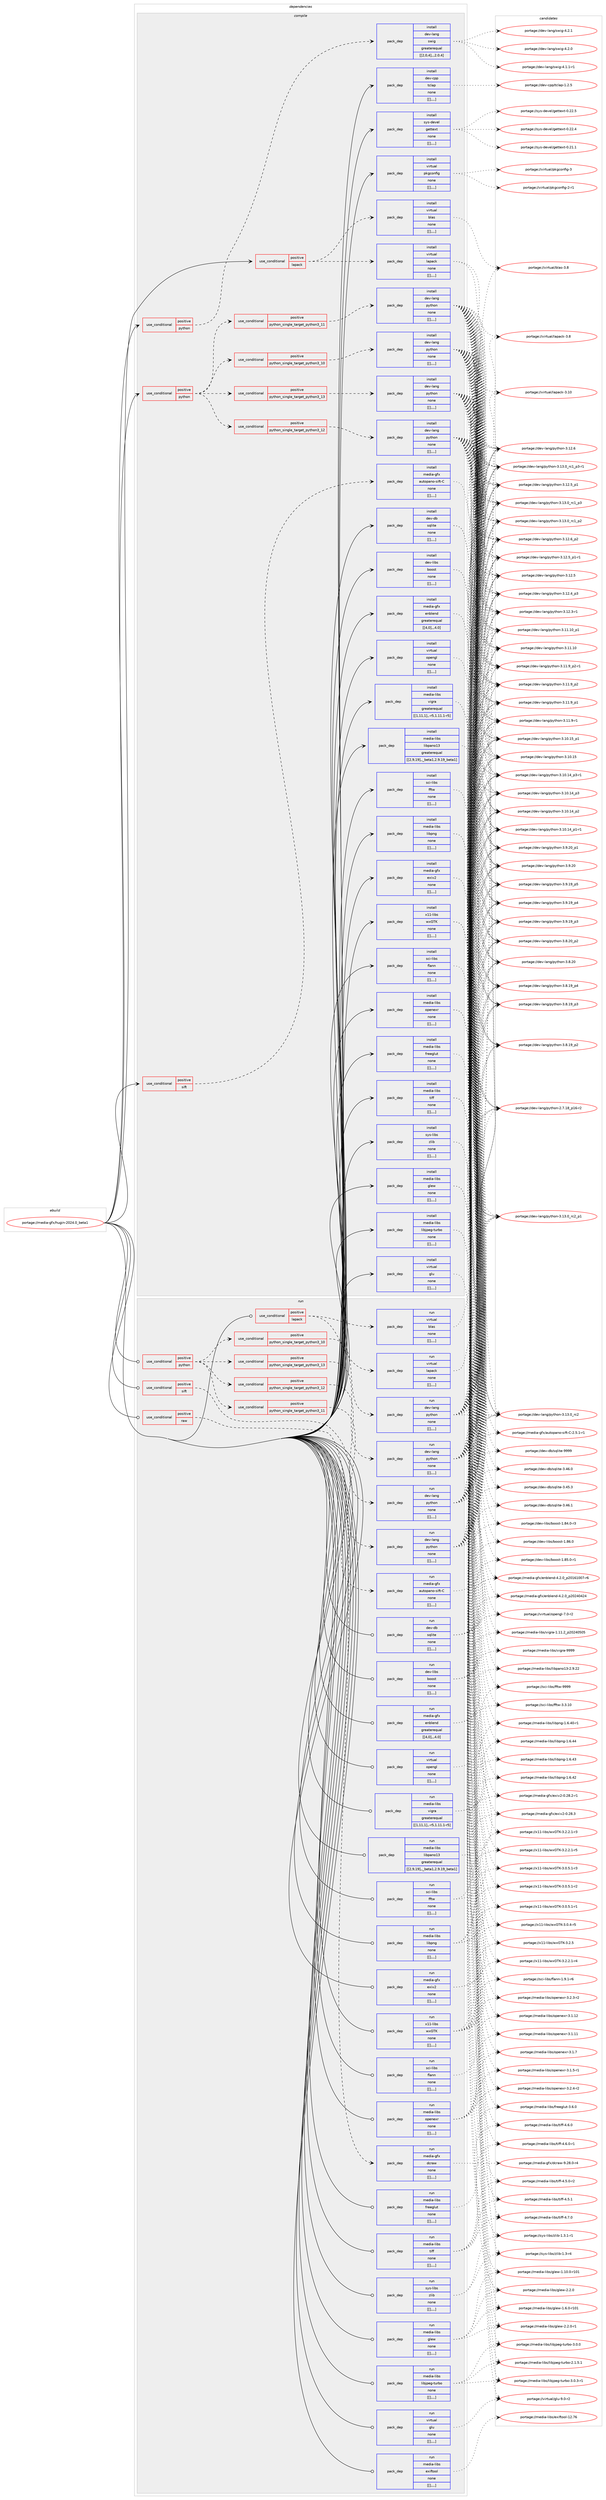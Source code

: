 digraph prolog {

# *************
# Graph options
# *************

newrank=true;
concentrate=true;
compound=true;
graph [rankdir=LR,fontname=Helvetica,fontsize=10,ranksep=1.5];#, ranksep=2.5, nodesep=0.2];
edge  [arrowhead=vee];
node  [fontname=Helvetica,fontsize=10];

# **********
# The ebuild
# **********

subgraph cluster_leftcol {
color=gray;
label=<<i>ebuild</i>>;
id [label="portage://media-gfx/hugin-2024.0_beta1", color=red, width=4, href="../media-gfx/hugin-2024.0_beta1.svg"];
}

# ****************
# The dependencies
# ****************

subgraph cluster_midcol {
color=gray;
label=<<i>dependencies</i>>;
subgraph cluster_compile {
fillcolor="#eeeeee";
style=filled;
label=<<i>compile</i>>;
subgraph cond76433 {
dependency299655 [label=<<TABLE BORDER="0" CELLBORDER="1" CELLSPACING="0" CELLPADDING="4"><TR><TD ROWSPAN="3" CELLPADDING="10">use_conditional</TD></TR><TR><TD>positive</TD></TR><TR><TD>lapack</TD></TR></TABLE>>, shape=none, color=red];
subgraph pack220857 {
dependency299656 [label=<<TABLE BORDER="0" CELLBORDER="1" CELLSPACING="0" CELLPADDING="4" WIDTH="220"><TR><TD ROWSPAN="6" CELLPADDING="30">pack_dep</TD></TR><TR><TD WIDTH="110">install</TD></TR><TR><TD>virtual</TD></TR><TR><TD>blas</TD></TR><TR><TD>none</TD></TR><TR><TD>[[],,,,]</TD></TR></TABLE>>, shape=none, color=blue];
}
dependency299655:e -> dependency299656:w [weight=20,style="dashed",arrowhead="vee"];
subgraph pack220858 {
dependency299657 [label=<<TABLE BORDER="0" CELLBORDER="1" CELLSPACING="0" CELLPADDING="4" WIDTH="220"><TR><TD ROWSPAN="6" CELLPADDING="30">pack_dep</TD></TR><TR><TD WIDTH="110">install</TD></TR><TR><TD>virtual</TD></TR><TR><TD>lapack</TD></TR><TR><TD>none</TD></TR><TR><TD>[[],,,,]</TD></TR></TABLE>>, shape=none, color=blue];
}
dependency299655:e -> dependency299657:w [weight=20,style="dashed",arrowhead="vee"];
}
id:e -> dependency299655:w [weight=20,style="solid",arrowhead="vee"];
subgraph cond76434 {
dependency299658 [label=<<TABLE BORDER="0" CELLBORDER="1" CELLSPACING="0" CELLPADDING="4"><TR><TD ROWSPAN="3" CELLPADDING="10">use_conditional</TD></TR><TR><TD>positive</TD></TR><TR><TD>python</TD></TR></TABLE>>, shape=none, color=red];
subgraph cond76435 {
dependency299659 [label=<<TABLE BORDER="0" CELLBORDER="1" CELLSPACING="0" CELLPADDING="4"><TR><TD ROWSPAN="3" CELLPADDING="10">use_conditional</TD></TR><TR><TD>positive</TD></TR><TR><TD>python_single_target_python3_10</TD></TR></TABLE>>, shape=none, color=red];
subgraph pack220859 {
dependency299660 [label=<<TABLE BORDER="0" CELLBORDER="1" CELLSPACING="0" CELLPADDING="4" WIDTH="220"><TR><TD ROWSPAN="6" CELLPADDING="30">pack_dep</TD></TR><TR><TD WIDTH="110">install</TD></TR><TR><TD>dev-lang</TD></TR><TR><TD>python</TD></TR><TR><TD>none</TD></TR><TR><TD>[[],,,,]</TD></TR></TABLE>>, shape=none, color=blue];
}
dependency299659:e -> dependency299660:w [weight=20,style="dashed",arrowhead="vee"];
}
dependency299658:e -> dependency299659:w [weight=20,style="dashed",arrowhead="vee"];
subgraph cond76436 {
dependency299661 [label=<<TABLE BORDER="0" CELLBORDER="1" CELLSPACING="0" CELLPADDING="4"><TR><TD ROWSPAN="3" CELLPADDING="10">use_conditional</TD></TR><TR><TD>positive</TD></TR><TR><TD>python_single_target_python3_11</TD></TR></TABLE>>, shape=none, color=red];
subgraph pack220860 {
dependency299662 [label=<<TABLE BORDER="0" CELLBORDER="1" CELLSPACING="0" CELLPADDING="4" WIDTH="220"><TR><TD ROWSPAN="6" CELLPADDING="30">pack_dep</TD></TR><TR><TD WIDTH="110">install</TD></TR><TR><TD>dev-lang</TD></TR><TR><TD>python</TD></TR><TR><TD>none</TD></TR><TR><TD>[[],,,,]</TD></TR></TABLE>>, shape=none, color=blue];
}
dependency299661:e -> dependency299662:w [weight=20,style="dashed",arrowhead="vee"];
}
dependency299658:e -> dependency299661:w [weight=20,style="dashed",arrowhead="vee"];
subgraph cond76437 {
dependency299663 [label=<<TABLE BORDER="0" CELLBORDER="1" CELLSPACING="0" CELLPADDING="4"><TR><TD ROWSPAN="3" CELLPADDING="10">use_conditional</TD></TR><TR><TD>positive</TD></TR><TR><TD>python_single_target_python3_12</TD></TR></TABLE>>, shape=none, color=red];
subgraph pack220861 {
dependency299664 [label=<<TABLE BORDER="0" CELLBORDER="1" CELLSPACING="0" CELLPADDING="4" WIDTH="220"><TR><TD ROWSPAN="6" CELLPADDING="30">pack_dep</TD></TR><TR><TD WIDTH="110">install</TD></TR><TR><TD>dev-lang</TD></TR><TR><TD>python</TD></TR><TR><TD>none</TD></TR><TR><TD>[[],,,,]</TD></TR></TABLE>>, shape=none, color=blue];
}
dependency299663:e -> dependency299664:w [weight=20,style="dashed",arrowhead="vee"];
}
dependency299658:e -> dependency299663:w [weight=20,style="dashed",arrowhead="vee"];
subgraph cond76438 {
dependency299665 [label=<<TABLE BORDER="0" CELLBORDER="1" CELLSPACING="0" CELLPADDING="4"><TR><TD ROWSPAN="3" CELLPADDING="10">use_conditional</TD></TR><TR><TD>positive</TD></TR><TR><TD>python_single_target_python3_13</TD></TR></TABLE>>, shape=none, color=red];
subgraph pack220862 {
dependency299666 [label=<<TABLE BORDER="0" CELLBORDER="1" CELLSPACING="0" CELLPADDING="4" WIDTH="220"><TR><TD ROWSPAN="6" CELLPADDING="30">pack_dep</TD></TR><TR><TD WIDTH="110">install</TD></TR><TR><TD>dev-lang</TD></TR><TR><TD>python</TD></TR><TR><TD>none</TD></TR><TR><TD>[[],,,,]</TD></TR></TABLE>>, shape=none, color=blue];
}
dependency299665:e -> dependency299666:w [weight=20,style="dashed",arrowhead="vee"];
}
dependency299658:e -> dependency299665:w [weight=20,style="dashed",arrowhead="vee"];
}
id:e -> dependency299658:w [weight=20,style="solid",arrowhead="vee"];
subgraph cond76439 {
dependency299667 [label=<<TABLE BORDER="0" CELLBORDER="1" CELLSPACING="0" CELLPADDING="4"><TR><TD ROWSPAN="3" CELLPADDING="10">use_conditional</TD></TR><TR><TD>positive</TD></TR><TR><TD>python</TD></TR></TABLE>>, shape=none, color=red];
subgraph pack220863 {
dependency299668 [label=<<TABLE BORDER="0" CELLBORDER="1" CELLSPACING="0" CELLPADDING="4" WIDTH="220"><TR><TD ROWSPAN="6" CELLPADDING="30">pack_dep</TD></TR><TR><TD WIDTH="110">install</TD></TR><TR><TD>dev-lang</TD></TR><TR><TD>swig</TD></TR><TR><TD>greaterequal</TD></TR><TR><TD>[[2,0,4],,,2.0.4]</TD></TR></TABLE>>, shape=none, color=blue];
}
dependency299667:e -> dependency299668:w [weight=20,style="dashed",arrowhead="vee"];
}
id:e -> dependency299667:w [weight=20,style="solid",arrowhead="vee"];
subgraph cond76440 {
dependency299669 [label=<<TABLE BORDER="0" CELLBORDER="1" CELLSPACING="0" CELLPADDING="4"><TR><TD ROWSPAN="3" CELLPADDING="10">use_conditional</TD></TR><TR><TD>positive</TD></TR><TR><TD>sift</TD></TR></TABLE>>, shape=none, color=red];
subgraph pack220864 {
dependency299670 [label=<<TABLE BORDER="0" CELLBORDER="1" CELLSPACING="0" CELLPADDING="4" WIDTH="220"><TR><TD ROWSPAN="6" CELLPADDING="30">pack_dep</TD></TR><TR><TD WIDTH="110">install</TD></TR><TR><TD>media-gfx</TD></TR><TR><TD>autopano-sift-C</TD></TR><TR><TD>none</TD></TR><TR><TD>[[],,,,]</TD></TR></TABLE>>, shape=none, color=blue];
}
dependency299669:e -> dependency299670:w [weight=20,style="dashed",arrowhead="vee"];
}
id:e -> dependency299669:w [weight=20,style="solid",arrowhead="vee"];
subgraph pack220865 {
dependency299671 [label=<<TABLE BORDER="0" CELLBORDER="1" CELLSPACING="0" CELLPADDING="4" WIDTH="220"><TR><TD ROWSPAN="6" CELLPADDING="30">pack_dep</TD></TR><TR><TD WIDTH="110">install</TD></TR><TR><TD>dev-cpp</TD></TR><TR><TD>tclap</TD></TR><TR><TD>none</TD></TR><TR><TD>[[],,,,]</TD></TR></TABLE>>, shape=none, color=blue];
}
id:e -> dependency299671:w [weight=20,style="solid",arrowhead="vee"];
subgraph pack220866 {
dependency299672 [label=<<TABLE BORDER="0" CELLBORDER="1" CELLSPACING="0" CELLPADDING="4" WIDTH="220"><TR><TD ROWSPAN="6" CELLPADDING="30">pack_dep</TD></TR><TR><TD WIDTH="110">install</TD></TR><TR><TD>dev-db</TD></TR><TR><TD>sqlite</TD></TR><TR><TD>none</TD></TR><TR><TD>[[],,,,]</TD></TR></TABLE>>, shape=none, color=blue];
}
id:e -> dependency299672:w [weight=20,style="solid",arrowhead="vee"];
subgraph pack220867 {
dependency299673 [label=<<TABLE BORDER="0" CELLBORDER="1" CELLSPACING="0" CELLPADDING="4" WIDTH="220"><TR><TD ROWSPAN="6" CELLPADDING="30">pack_dep</TD></TR><TR><TD WIDTH="110">install</TD></TR><TR><TD>dev-libs</TD></TR><TR><TD>boost</TD></TR><TR><TD>none</TD></TR><TR><TD>[[],,,,]</TD></TR></TABLE>>, shape=none, color=blue];
}
id:e -> dependency299673:w [weight=20,style="solid",arrowhead="vee"];
subgraph pack220868 {
dependency299674 [label=<<TABLE BORDER="0" CELLBORDER="1" CELLSPACING="0" CELLPADDING="4" WIDTH="220"><TR><TD ROWSPAN="6" CELLPADDING="30">pack_dep</TD></TR><TR><TD WIDTH="110">install</TD></TR><TR><TD>media-gfx</TD></TR><TR><TD>enblend</TD></TR><TR><TD>greaterequal</TD></TR><TR><TD>[[4,0],,,4.0]</TD></TR></TABLE>>, shape=none, color=blue];
}
id:e -> dependency299674:w [weight=20,style="solid",arrowhead="vee"];
subgraph pack220869 {
dependency299675 [label=<<TABLE BORDER="0" CELLBORDER="1" CELLSPACING="0" CELLPADDING="4" WIDTH="220"><TR><TD ROWSPAN="6" CELLPADDING="30">pack_dep</TD></TR><TR><TD WIDTH="110">install</TD></TR><TR><TD>media-gfx</TD></TR><TR><TD>exiv2</TD></TR><TR><TD>none</TD></TR><TR><TD>[[],,,,]</TD></TR></TABLE>>, shape=none, color=blue];
}
id:e -> dependency299675:w [weight=20,style="solid",arrowhead="vee"];
subgraph pack220870 {
dependency299676 [label=<<TABLE BORDER="0" CELLBORDER="1" CELLSPACING="0" CELLPADDING="4" WIDTH="220"><TR><TD ROWSPAN="6" CELLPADDING="30">pack_dep</TD></TR><TR><TD WIDTH="110">install</TD></TR><TR><TD>media-libs</TD></TR><TR><TD>freeglut</TD></TR><TR><TD>none</TD></TR><TR><TD>[[],,,,]</TD></TR></TABLE>>, shape=none, color=blue];
}
id:e -> dependency299676:w [weight=20,style="solid",arrowhead="vee"];
subgraph pack220871 {
dependency299677 [label=<<TABLE BORDER="0" CELLBORDER="1" CELLSPACING="0" CELLPADDING="4" WIDTH="220"><TR><TD ROWSPAN="6" CELLPADDING="30">pack_dep</TD></TR><TR><TD WIDTH="110">install</TD></TR><TR><TD>media-libs</TD></TR><TR><TD>glew</TD></TR><TR><TD>none</TD></TR><TR><TD>[[],,,,]</TD></TR></TABLE>>, shape=none, color=blue];
}
id:e -> dependency299677:w [weight=20,style="solid",arrowhead="vee"];
subgraph pack220872 {
dependency299678 [label=<<TABLE BORDER="0" CELLBORDER="1" CELLSPACING="0" CELLPADDING="4" WIDTH="220"><TR><TD ROWSPAN="6" CELLPADDING="30">pack_dep</TD></TR><TR><TD WIDTH="110">install</TD></TR><TR><TD>media-libs</TD></TR><TR><TD>libjpeg-turbo</TD></TR><TR><TD>none</TD></TR><TR><TD>[[],,,,]</TD></TR></TABLE>>, shape=none, color=blue];
}
id:e -> dependency299678:w [weight=20,style="solid",arrowhead="vee"];
subgraph pack220873 {
dependency299679 [label=<<TABLE BORDER="0" CELLBORDER="1" CELLSPACING="0" CELLPADDING="4" WIDTH="220"><TR><TD ROWSPAN="6" CELLPADDING="30">pack_dep</TD></TR><TR><TD WIDTH="110">install</TD></TR><TR><TD>media-libs</TD></TR><TR><TD>libpano13</TD></TR><TR><TD>greaterequal</TD></TR><TR><TD>[[2,9,19],,_beta1,2.9.19_beta1]</TD></TR></TABLE>>, shape=none, color=blue];
}
id:e -> dependency299679:w [weight=20,style="solid",arrowhead="vee"];
subgraph pack220874 {
dependency299680 [label=<<TABLE BORDER="0" CELLBORDER="1" CELLSPACING="0" CELLPADDING="4" WIDTH="220"><TR><TD ROWSPAN="6" CELLPADDING="30">pack_dep</TD></TR><TR><TD WIDTH="110">install</TD></TR><TR><TD>media-libs</TD></TR><TR><TD>libpng</TD></TR><TR><TD>none</TD></TR><TR><TD>[[],,,,]</TD></TR></TABLE>>, shape=none, color=blue];
}
id:e -> dependency299680:w [weight=20,style="solid",arrowhead="vee"];
subgraph pack220875 {
dependency299681 [label=<<TABLE BORDER="0" CELLBORDER="1" CELLSPACING="0" CELLPADDING="4" WIDTH="220"><TR><TD ROWSPAN="6" CELLPADDING="30">pack_dep</TD></TR><TR><TD WIDTH="110">install</TD></TR><TR><TD>media-libs</TD></TR><TR><TD>openexr</TD></TR><TR><TD>none</TD></TR><TR><TD>[[],,,,]</TD></TR></TABLE>>, shape=none, color=blue];
}
id:e -> dependency299681:w [weight=20,style="solid",arrowhead="vee"];
subgraph pack220876 {
dependency299682 [label=<<TABLE BORDER="0" CELLBORDER="1" CELLSPACING="0" CELLPADDING="4" WIDTH="220"><TR><TD ROWSPAN="6" CELLPADDING="30">pack_dep</TD></TR><TR><TD WIDTH="110">install</TD></TR><TR><TD>media-libs</TD></TR><TR><TD>tiff</TD></TR><TR><TD>none</TD></TR><TR><TD>[[],,,,]</TD></TR></TABLE>>, shape=none, color=blue];
}
id:e -> dependency299682:w [weight=20,style="solid",arrowhead="vee"];
subgraph pack220877 {
dependency299683 [label=<<TABLE BORDER="0" CELLBORDER="1" CELLSPACING="0" CELLPADDING="4" WIDTH="220"><TR><TD ROWSPAN="6" CELLPADDING="30">pack_dep</TD></TR><TR><TD WIDTH="110">install</TD></TR><TR><TD>media-libs</TD></TR><TR><TD>vigra</TD></TR><TR><TD>greaterequal</TD></TR><TR><TD>[[1,11,1],,-r5,1.11.1-r5]</TD></TR></TABLE>>, shape=none, color=blue];
}
id:e -> dependency299683:w [weight=20,style="solid",arrowhead="vee"];
subgraph pack220878 {
dependency299684 [label=<<TABLE BORDER="0" CELLBORDER="1" CELLSPACING="0" CELLPADDING="4" WIDTH="220"><TR><TD ROWSPAN="6" CELLPADDING="30">pack_dep</TD></TR><TR><TD WIDTH="110">install</TD></TR><TR><TD>sci-libs</TD></TR><TR><TD>fftw</TD></TR><TR><TD>none</TD></TR><TR><TD>[[],,,,]</TD></TR></TABLE>>, shape=none, color=blue];
}
id:e -> dependency299684:w [weight=20,style="solid",arrowhead="vee"];
subgraph pack220879 {
dependency299685 [label=<<TABLE BORDER="0" CELLBORDER="1" CELLSPACING="0" CELLPADDING="4" WIDTH="220"><TR><TD ROWSPAN="6" CELLPADDING="30">pack_dep</TD></TR><TR><TD WIDTH="110">install</TD></TR><TR><TD>sci-libs</TD></TR><TR><TD>flann</TD></TR><TR><TD>none</TD></TR><TR><TD>[[],,,,]</TD></TR></TABLE>>, shape=none, color=blue];
}
id:e -> dependency299685:w [weight=20,style="solid",arrowhead="vee"];
subgraph pack220880 {
dependency299686 [label=<<TABLE BORDER="0" CELLBORDER="1" CELLSPACING="0" CELLPADDING="4" WIDTH="220"><TR><TD ROWSPAN="6" CELLPADDING="30">pack_dep</TD></TR><TR><TD WIDTH="110">install</TD></TR><TR><TD>sys-devel</TD></TR><TR><TD>gettext</TD></TR><TR><TD>none</TD></TR><TR><TD>[[],,,,]</TD></TR></TABLE>>, shape=none, color=blue];
}
id:e -> dependency299686:w [weight=20,style="solid",arrowhead="vee"];
subgraph pack220881 {
dependency299687 [label=<<TABLE BORDER="0" CELLBORDER="1" CELLSPACING="0" CELLPADDING="4" WIDTH="220"><TR><TD ROWSPAN="6" CELLPADDING="30">pack_dep</TD></TR><TR><TD WIDTH="110">install</TD></TR><TR><TD>sys-libs</TD></TR><TR><TD>zlib</TD></TR><TR><TD>none</TD></TR><TR><TD>[[],,,,]</TD></TR></TABLE>>, shape=none, color=blue];
}
id:e -> dependency299687:w [weight=20,style="solid",arrowhead="vee"];
subgraph pack220882 {
dependency299688 [label=<<TABLE BORDER="0" CELLBORDER="1" CELLSPACING="0" CELLPADDING="4" WIDTH="220"><TR><TD ROWSPAN="6" CELLPADDING="30">pack_dep</TD></TR><TR><TD WIDTH="110">install</TD></TR><TR><TD>virtual</TD></TR><TR><TD>glu</TD></TR><TR><TD>none</TD></TR><TR><TD>[[],,,,]</TD></TR></TABLE>>, shape=none, color=blue];
}
id:e -> dependency299688:w [weight=20,style="solid",arrowhead="vee"];
subgraph pack220883 {
dependency299689 [label=<<TABLE BORDER="0" CELLBORDER="1" CELLSPACING="0" CELLPADDING="4" WIDTH="220"><TR><TD ROWSPAN="6" CELLPADDING="30">pack_dep</TD></TR><TR><TD WIDTH="110">install</TD></TR><TR><TD>virtual</TD></TR><TR><TD>opengl</TD></TR><TR><TD>none</TD></TR><TR><TD>[[],,,,]</TD></TR></TABLE>>, shape=none, color=blue];
}
id:e -> dependency299689:w [weight=20,style="solid",arrowhead="vee"];
subgraph pack220884 {
dependency299690 [label=<<TABLE BORDER="0" CELLBORDER="1" CELLSPACING="0" CELLPADDING="4" WIDTH="220"><TR><TD ROWSPAN="6" CELLPADDING="30">pack_dep</TD></TR><TR><TD WIDTH="110">install</TD></TR><TR><TD>virtual</TD></TR><TR><TD>pkgconfig</TD></TR><TR><TD>none</TD></TR><TR><TD>[[],,,,]</TD></TR></TABLE>>, shape=none, color=blue];
}
id:e -> dependency299690:w [weight=20,style="solid",arrowhead="vee"];
subgraph pack220885 {
dependency299691 [label=<<TABLE BORDER="0" CELLBORDER="1" CELLSPACING="0" CELLPADDING="4" WIDTH="220"><TR><TD ROWSPAN="6" CELLPADDING="30">pack_dep</TD></TR><TR><TD WIDTH="110">install</TD></TR><TR><TD>x11-libs</TD></TR><TR><TD>wxGTK</TD></TR><TR><TD>none</TD></TR><TR><TD>[[],,,,]</TD></TR></TABLE>>, shape=none, color=blue];
}
id:e -> dependency299691:w [weight=20,style="solid",arrowhead="vee"];
}
subgraph cluster_compileandrun {
fillcolor="#eeeeee";
style=filled;
label=<<i>compile and run</i>>;
}
subgraph cluster_run {
fillcolor="#eeeeee";
style=filled;
label=<<i>run</i>>;
subgraph cond76441 {
dependency299692 [label=<<TABLE BORDER="0" CELLBORDER="1" CELLSPACING="0" CELLPADDING="4"><TR><TD ROWSPAN="3" CELLPADDING="10">use_conditional</TD></TR><TR><TD>positive</TD></TR><TR><TD>lapack</TD></TR></TABLE>>, shape=none, color=red];
subgraph pack220886 {
dependency299693 [label=<<TABLE BORDER="0" CELLBORDER="1" CELLSPACING="0" CELLPADDING="4" WIDTH="220"><TR><TD ROWSPAN="6" CELLPADDING="30">pack_dep</TD></TR><TR><TD WIDTH="110">run</TD></TR><TR><TD>virtual</TD></TR><TR><TD>blas</TD></TR><TR><TD>none</TD></TR><TR><TD>[[],,,,]</TD></TR></TABLE>>, shape=none, color=blue];
}
dependency299692:e -> dependency299693:w [weight=20,style="dashed",arrowhead="vee"];
subgraph pack220887 {
dependency299694 [label=<<TABLE BORDER="0" CELLBORDER="1" CELLSPACING="0" CELLPADDING="4" WIDTH="220"><TR><TD ROWSPAN="6" CELLPADDING="30">pack_dep</TD></TR><TR><TD WIDTH="110">run</TD></TR><TR><TD>virtual</TD></TR><TR><TD>lapack</TD></TR><TR><TD>none</TD></TR><TR><TD>[[],,,,]</TD></TR></TABLE>>, shape=none, color=blue];
}
dependency299692:e -> dependency299694:w [weight=20,style="dashed",arrowhead="vee"];
}
id:e -> dependency299692:w [weight=20,style="solid",arrowhead="odot"];
subgraph cond76442 {
dependency299695 [label=<<TABLE BORDER="0" CELLBORDER="1" CELLSPACING="0" CELLPADDING="4"><TR><TD ROWSPAN="3" CELLPADDING="10">use_conditional</TD></TR><TR><TD>positive</TD></TR><TR><TD>python</TD></TR></TABLE>>, shape=none, color=red];
subgraph cond76443 {
dependency299696 [label=<<TABLE BORDER="0" CELLBORDER="1" CELLSPACING="0" CELLPADDING="4"><TR><TD ROWSPAN="3" CELLPADDING="10">use_conditional</TD></TR><TR><TD>positive</TD></TR><TR><TD>python_single_target_python3_10</TD></TR></TABLE>>, shape=none, color=red];
subgraph pack220888 {
dependency299697 [label=<<TABLE BORDER="0" CELLBORDER="1" CELLSPACING="0" CELLPADDING="4" WIDTH="220"><TR><TD ROWSPAN="6" CELLPADDING="30">pack_dep</TD></TR><TR><TD WIDTH="110">run</TD></TR><TR><TD>dev-lang</TD></TR><TR><TD>python</TD></TR><TR><TD>none</TD></TR><TR><TD>[[],,,,]</TD></TR></TABLE>>, shape=none, color=blue];
}
dependency299696:e -> dependency299697:w [weight=20,style="dashed",arrowhead="vee"];
}
dependency299695:e -> dependency299696:w [weight=20,style="dashed",arrowhead="vee"];
subgraph cond76444 {
dependency299698 [label=<<TABLE BORDER="0" CELLBORDER="1" CELLSPACING="0" CELLPADDING="4"><TR><TD ROWSPAN="3" CELLPADDING="10">use_conditional</TD></TR><TR><TD>positive</TD></TR><TR><TD>python_single_target_python3_11</TD></TR></TABLE>>, shape=none, color=red];
subgraph pack220889 {
dependency299699 [label=<<TABLE BORDER="0" CELLBORDER="1" CELLSPACING="0" CELLPADDING="4" WIDTH="220"><TR><TD ROWSPAN="6" CELLPADDING="30">pack_dep</TD></TR><TR><TD WIDTH="110">run</TD></TR><TR><TD>dev-lang</TD></TR><TR><TD>python</TD></TR><TR><TD>none</TD></TR><TR><TD>[[],,,,]</TD></TR></TABLE>>, shape=none, color=blue];
}
dependency299698:e -> dependency299699:w [weight=20,style="dashed",arrowhead="vee"];
}
dependency299695:e -> dependency299698:w [weight=20,style="dashed",arrowhead="vee"];
subgraph cond76445 {
dependency299700 [label=<<TABLE BORDER="0" CELLBORDER="1" CELLSPACING="0" CELLPADDING="4"><TR><TD ROWSPAN="3" CELLPADDING="10">use_conditional</TD></TR><TR><TD>positive</TD></TR><TR><TD>python_single_target_python3_12</TD></TR></TABLE>>, shape=none, color=red];
subgraph pack220890 {
dependency299701 [label=<<TABLE BORDER="0" CELLBORDER="1" CELLSPACING="0" CELLPADDING="4" WIDTH="220"><TR><TD ROWSPAN="6" CELLPADDING="30">pack_dep</TD></TR><TR><TD WIDTH="110">run</TD></TR><TR><TD>dev-lang</TD></TR><TR><TD>python</TD></TR><TR><TD>none</TD></TR><TR><TD>[[],,,,]</TD></TR></TABLE>>, shape=none, color=blue];
}
dependency299700:e -> dependency299701:w [weight=20,style="dashed",arrowhead="vee"];
}
dependency299695:e -> dependency299700:w [weight=20,style="dashed",arrowhead="vee"];
subgraph cond76446 {
dependency299702 [label=<<TABLE BORDER="0" CELLBORDER="1" CELLSPACING="0" CELLPADDING="4"><TR><TD ROWSPAN="3" CELLPADDING="10">use_conditional</TD></TR><TR><TD>positive</TD></TR><TR><TD>python_single_target_python3_13</TD></TR></TABLE>>, shape=none, color=red];
subgraph pack220891 {
dependency299703 [label=<<TABLE BORDER="0" CELLBORDER="1" CELLSPACING="0" CELLPADDING="4" WIDTH="220"><TR><TD ROWSPAN="6" CELLPADDING="30">pack_dep</TD></TR><TR><TD WIDTH="110">run</TD></TR><TR><TD>dev-lang</TD></TR><TR><TD>python</TD></TR><TR><TD>none</TD></TR><TR><TD>[[],,,,]</TD></TR></TABLE>>, shape=none, color=blue];
}
dependency299702:e -> dependency299703:w [weight=20,style="dashed",arrowhead="vee"];
}
dependency299695:e -> dependency299702:w [weight=20,style="dashed",arrowhead="vee"];
}
id:e -> dependency299695:w [weight=20,style="solid",arrowhead="odot"];
subgraph cond76447 {
dependency299704 [label=<<TABLE BORDER="0" CELLBORDER="1" CELLSPACING="0" CELLPADDING="4"><TR><TD ROWSPAN="3" CELLPADDING="10">use_conditional</TD></TR><TR><TD>positive</TD></TR><TR><TD>raw</TD></TR></TABLE>>, shape=none, color=red];
subgraph pack220892 {
dependency299705 [label=<<TABLE BORDER="0" CELLBORDER="1" CELLSPACING="0" CELLPADDING="4" WIDTH="220"><TR><TD ROWSPAN="6" CELLPADDING="30">pack_dep</TD></TR><TR><TD WIDTH="110">run</TD></TR><TR><TD>media-gfx</TD></TR><TR><TD>dcraw</TD></TR><TR><TD>none</TD></TR><TR><TD>[[],,,,]</TD></TR></TABLE>>, shape=none, color=blue];
}
dependency299704:e -> dependency299705:w [weight=20,style="dashed",arrowhead="vee"];
}
id:e -> dependency299704:w [weight=20,style="solid",arrowhead="odot"];
subgraph cond76448 {
dependency299706 [label=<<TABLE BORDER="0" CELLBORDER="1" CELLSPACING="0" CELLPADDING="4"><TR><TD ROWSPAN="3" CELLPADDING="10">use_conditional</TD></TR><TR><TD>positive</TD></TR><TR><TD>sift</TD></TR></TABLE>>, shape=none, color=red];
subgraph pack220893 {
dependency299707 [label=<<TABLE BORDER="0" CELLBORDER="1" CELLSPACING="0" CELLPADDING="4" WIDTH="220"><TR><TD ROWSPAN="6" CELLPADDING="30">pack_dep</TD></TR><TR><TD WIDTH="110">run</TD></TR><TR><TD>media-gfx</TD></TR><TR><TD>autopano-sift-C</TD></TR><TR><TD>none</TD></TR><TR><TD>[[],,,,]</TD></TR></TABLE>>, shape=none, color=blue];
}
dependency299706:e -> dependency299707:w [weight=20,style="dashed",arrowhead="vee"];
}
id:e -> dependency299706:w [weight=20,style="solid",arrowhead="odot"];
subgraph pack220894 {
dependency299708 [label=<<TABLE BORDER="0" CELLBORDER="1" CELLSPACING="0" CELLPADDING="4" WIDTH="220"><TR><TD ROWSPAN="6" CELLPADDING="30">pack_dep</TD></TR><TR><TD WIDTH="110">run</TD></TR><TR><TD>dev-db</TD></TR><TR><TD>sqlite</TD></TR><TR><TD>none</TD></TR><TR><TD>[[],,,,]</TD></TR></TABLE>>, shape=none, color=blue];
}
id:e -> dependency299708:w [weight=20,style="solid",arrowhead="odot"];
subgraph pack220895 {
dependency299709 [label=<<TABLE BORDER="0" CELLBORDER="1" CELLSPACING="0" CELLPADDING="4" WIDTH="220"><TR><TD ROWSPAN="6" CELLPADDING="30">pack_dep</TD></TR><TR><TD WIDTH="110">run</TD></TR><TR><TD>dev-libs</TD></TR><TR><TD>boost</TD></TR><TR><TD>none</TD></TR><TR><TD>[[],,,,]</TD></TR></TABLE>>, shape=none, color=blue];
}
id:e -> dependency299709:w [weight=20,style="solid",arrowhead="odot"];
subgraph pack220896 {
dependency299710 [label=<<TABLE BORDER="0" CELLBORDER="1" CELLSPACING="0" CELLPADDING="4" WIDTH="220"><TR><TD ROWSPAN="6" CELLPADDING="30">pack_dep</TD></TR><TR><TD WIDTH="110">run</TD></TR><TR><TD>media-gfx</TD></TR><TR><TD>enblend</TD></TR><TR><TD>greaterequal</TD></TR><TR><TD>[[4,0],,,4.0]</TD></TR></TABLE>>, shape=none, color=blue];
}
id:e -> dependency299710:w [weight=20,style="solid",arrowhead="odot"];
subgraph pack220897 {
dependency299711 [label=<<TABLE BORDER="0" CELLBORDER="1" CELLSPACING="0" CELLPADDING="4" WIDTH="220"><TR><TD ROWSPAN="6" CELLPADDING="30">pack_dep</TD></TR><TR><TD WIDTH="110">run</TD></TR><TR><TD>media-gfx</TD></TR><TR><TD>exiv2</TD></TR><TR><TD>none</TD></TR><TR><TD>[[],,,,]</TD></TR></TABLE>>, shape=none, color=blue];
}
id:e -> dependency299711:w [weight=20,style="solid",arrowhead="odot"];
subgraph pack220898 {
dependency299712 [label=<<TABLE BORDER="0" CELLBORDER="1" CELLSPACING="0" CELLPADDING="4" WIDTH="220"><TR><TD ROWSPAN="6" CELLPADDING="30">pack_dep</TD></TR><TR><TD WIDTH="110">run</TD></TR><TR><TD>media-libs</TD></TR><TR><TD>exiftool</TD></TR><TR><TD>none</TD></TR><TR><TD>[[],,,,]</TD></TR></TABLE>>, shape=none, color=blue];
}
id:e -> dependency299712:w [weight=20,style="solid",arrowhead="odot"];
subgraph pack220899 {
dependency299713 [label=<<TABLE BORDER="0" CELLBORDER="1" CELLSPACING="0" CELLPADDING="4" WIDTH="220"><TR><TD ROWSPAN="6" CELLPADDING="30">pack_dep</TD></TR><TR><TD WIDTH="110">run</TD></TR><TR><TD>media-libs</TD></TR><TR><TD>freeglut</TD></TR><TR><TD>none</TD></TR><TR><TD>[[],,,,]</TD></TR></TABLE>>, shape=none, color=blue];
}
id:e -> dependency299713:w [weight=20,style="solid",arrowhead="odot"];
subgraph pack220900 {
dependency299714 [label=<<TABLE BORDER="0" CELLBORDER="1" CELLSPACING="0" CELLPADDING="4" WIDTH="220"><TR><TD ROWSPAN="6" CELLPADDING="30">pack_dep</TD></TR><TR><TD WIDTH="110">run</TD></TR><TR><TD>media-libs</TD></TR><TR><TD>glew</TD></TR><TR><TD>none</TD></TR><TR><TD>[[],,,,]</TD></TR></TABLE>>, shape=none, color=blue];
}
id:e -> dependency299714:w [weight=20,style="solid",arrowhead="odot"];
subgraph pack220901 {
dependency299715 [label=<<TABLE BORDER="0" CELLBORDER="1" CELLSPACING="0" CELLPADDING="4" WIDTH="220"><TR><TD ROWSPAN="6" CELLPADDING="30">pack_dep</TD></TR><TR><TD WIDTH="110">run</TD></TR><TR><TD>media-libs</TD></TR><TR><TD>libjpeg-turbo</TD></TR><TR><TD>none</TD></TR><TR><TD>[[],,,,]</TD></TR></TABLE>>, shape=none, color=blue];
}
id:e -> dependency299715:w [weight=20,style="solid",arrowhead="odot"];
subgraph pack220902 {
dependency299716 [label=<<TABLE BORDER="0" CELLBORDER="1" CELLSPACING="0" CELLPADDING="4" WIDTH="220"><TR><TD ROWSPAN="6" CELLPADDING="30">pack_dep</TD></TR><TR><TD WIDTH="110">run</TD></TR><TR><TD>media-libs</TD></TR><TR><TD>libpano13</TD></TR><TR><TD>greaterequal</TD></TR><TR><TD>[[2,9,19],,_beta1,2.9.19_beta1]</TD></TR></TABLE>>, shape=none, color=blue];
}
id:e -> dependency299716:w [weight=20,style="solid",arrowhead="odot"];
subgraph pack220903 {
dependency299717 [label=<<TABLE BORDER="0" CELLBORDER="1" CELLSPACING="0" CELLPADDING="4" WIDTH="220"><TR><TD ROWSPAN="6" CELLPADDING="30">pack_dep</TD></TR><TR><TD WIDTH="110">run</TD></TR><TR><TD>media-libs</TD></TR><TR><TD>libpng</TD></TR><TR><TD>none</TD></TR><TR><TD>[[],,,,]</TD></TR></TABLE>>, shape=none, color=blue];
}
id:e -> dependency299717:w [weight=20,style="solid",arrowhead="odot"];
subgraph pack220904 {
dependency299718 [label=<<TABLE BORDER="0" CELLBORDER="1" CELLSPACING="0" CELLPADDING="4" WIDTH="220"><TR><TD ROWSPAN="6" CELLPADDING="30">pack_dep</TD></TR><TR><TD WIDTH="110">run</TD></TR><TR><TD>media-libs</TD></TR><TR><TD>openexr</TD></TR><TR><TD>none</TD></TR><TR><TD>[[],,,,]</TD></TR></TABLE>>, shape=none, color=blue];
}
id:e -> dependency299718:w [weight=20,style="solid",arrowhead="odot"];
subgraph pack220905 {
dependency299719 [label=<<TABLE BORDER="0" CELLBORDER="1" CELLSPACING="0" CELLPADDING="4" WIDTH="220"><TR><TD ROWSPAN="6" CELLPADDING="30">pack_dep</TD></TR><TR><TD WIDTH="110">run</TD></TR><TR><TD>media-libs</TD></TR><TR><TD>tiff</TD></TR><TR><TD>none</TD></TR><TR><TD>[[],,,,]</TD></TR></TABLE>>, shape=none, color=blue];
}
id:e -> dependency299719:w [weight=20,style="solid",arrowhead="odot"];
subgraph pack220906 {
dependency299720 [label=<<TABLE BORDER="0" CELLBORDER="1" CELLSPACING="0" CELLPADDING="4" WIDTH="220"><TR><TD ROWSPAN="6" CELLPADDING="30">pack_dep</TD></TR><TR><TD WIDTH="110">run</TD></TR><TR><TD>media-libs</TD></TR><TR><TD>vigra</TD></TR><TR><TD>greaterequal</TD></TR><TR><TD>[[1,11,1],,-r5,1.11.1-r5]</TD></TR></TABLE>>, shape=none, color=blue];
}
id:e -> dependency299720:w [weight=20,style="solid",arrowhead="odot"];
subgraph pack220907 {
dependency299721 [label=<<TABLE BORDER="0" CELLBORDER="1" CELLSPACING="0" CELLPADDING="4" WIDTH="220"><TR><TD ROWSPAN="6" CELLPADDING="30">pack_dep</TD></TR><TR><TD WIDTH="110">run</TD></TR><TR><TD>sci-libs</TD></TR><TR><TD>fftw</TD></TR><TR><TD>none</TD></TR><TR><TD>[[],,,,]</TD></TR></TABLE>>, shape=none, color=blue];
}
id:e -> dependency299721:w [weight=20,style="solid",arrowhead="odot"];
subgraph pack220908 {
dependency299722 [label=<<TABLE BORDER="0" CELLBORDER="1" CELLSPACING="0" CELLPADDING="4" WIDTH="220"><TR><TD ROWSPAN="6" CELLPADDING="30">pack_dep</TD></TR><TR><TD WIDTH="110">run</TD></TR><TR><TD>sci-libs</TD></TR><TR><TD>flann</TD></TR><TR><TD>none</TD></TR><TR><TD>[[],,,,]</TD></TR></TABLE>>, shape=none, color=blue];
}
id:e -> dependency299722:w [weight=20,style="solid",arrowhead="odot"];
subgraph pack220909 {
dependency299723 [label=<<TABLE BORDER="0" CELLBORDER="1" CELLSPACING="0" CELLPADDING="4" WIDTH="220"><TR><TD ROWSPAN="6" CELLPADDING="30">pack_dep</TD></TR><TR><TD WIDTH="110">run</TD></TR><TR><TD>sys-libs</TD></TR><TR><TD>zlib</TD></TR><TR><TD>none</TD></TR><TR><TD>[[],,,,]</TD></TR></TABLE>>, shape=none, color=blue];
}
id:e -> dependency299723:w [weight=20,style="solid",arrowhead="odot"];
subgraph pack220910 {
dependency299724 [label=<<TABLE BORDER="0" CELLBORDER="1" CELLSPACING="0" CELLPADDING="4" WIDTH="220"><TR><TD ROWSPAN="6" CELLPADDING="30">pack_dep</TD></TR><TR><TD WIDTH="110">run</TD></TR><TR><TD>virtual</TD></TR><TR><TD>glu</TD></TR><TR><TD>none</TD></TR><TR><TD>[[],,,,]</TD></TR></TABLE>>, shape=none, color=blue];
}
id:e -> dependency299724:w [weight=20,style="solid",arrowhead="odot"];
subgraph pack220911 {
dependency299725 [label=<<TABLE BORDER="0" CELLBORDER="1" CELLSPACING="0" CELLPADDING="4" WIDTH="220"><TR><TD ROWSPAN="6" CELLPADDING="30">pack_dep</TD></TR><TR><TD WIDTH="110">run</TD></TR><TR><TD>virtual</TD></TR><TR><TD>opengl</TD></TR><TR><TD>none</TD></TR><TR><TD>[[],,,,]</TD></TR></TABLE>>, shape=none, color=blue];
}
id:e -> dependency299725:w [weight=20,style="solid",arrowhead="odot"];
subgraph pack220912 {
dependency299726 [label=<<TABLE BORDER="0" CELLBORDER="1" CELLSPACING="0" CELLPADDING="4" WIDTH="220"><TR><TD ROWSPAN="6" CELLPADDING="30">pack_dep</TD></TR><TR><TD WIDTH="110">run</TD></TR><TR><TD>x11-libs</TD></TR><TR><TD>wxGTK</TD></TR><TR><TD>none</TD></TR><TR><TD>[[],,,,]</TD></TR></TABLE>>, shape=none, color=blue];
}
id:e -> dependency299726:w [weight=20,style="solid",arrowhead="odot"];
}
}

# **************
# The candidates
# **************

subgraph cluster_choices {
rank=same;
color=gray;
label=<<i>candidates</i>>;

subgraph choice220857 {
color=black;
nodesep=1;
choice1181051141161179710847981089711545514656 [label="portage://virtual/blas-3.8", color=red, width=4,href="../virtual/blas-3.8.svg"];
dependency299656:e -> choice1181051141161179710847981089711545514656:w [style=dotted,weight="100"];
}
subgraph choice220858 {
color=black;
nodesep=1;
choice11810511411611797108471089711297991074551464948 [label="portage://virtual/lapack-3.10", color=red, width=4,href="../virtual/lapack-3.10.svg"];
choice118105114116117971084710897112979910745514656 [label="portage://virtual/lapack-3.8", color=red, width=4,href="../virtual/lapack-3.8.svg"];
dependency299657:e -> choice11810511411611797108471089711297991074551464948:w [style=dotted,weight="100"];
dependency299657:e -> choice118105114116117971084710897112979910745514656:w [style=dotted,weight="100"];
}
subgraph choice220859 {
color=black;
nodesep=1;
choice100101118451089711010347112121116104111110455146495146489511499509511249 [label="portage://dev-lang/python-3.13.0_rc2_p1", color=red, width=4,href="../dev-lang/python-3.13.0_rc2_p1.svg"];
choice10010111845108971101034711212111610411111045514649514648951149950 [label="portage://dev-lang/python-3.13.0_rc2", color=red, width=4,href="../dev-lang/python-3.13.0_rc2.svg"];
choice1001011184510897110103471121211161041111104551464951464895114994995112514511449 [label="portage://dev-lang/python-3.13.0_rc1_p3-r1", color=red, width=4,href="../dev-lang/python-3.13.0_rc1_p3-r1.svg"];
choice100101118451089711010347112121116104111110455146495146489511499499511251 [label="portage://dev-lang/python-3.13.0_rc1_p3", color=red, width=4,href="../dev-lang/python-3.13.0_rc1_p3.svg"];
choice100101118451089711010347112121116104111110455146495146489511499499511250 [label="portage://dev-lang/python-3.13.0_rc1_p2", color=red, width=4,href="../dev-lang/python-3.13.0_rc1_p2.svg"];
choice100101118451089711010347112121116104111110455146495046549511250 [label="portage://dev-lang/python-3.12.6_p2", color=red, width=4,href="../dev-lang/python-3.12.6_p2.svg"];
choice10010111845108971101034711212111610411111045514649504654 [label="portage://dev-lang/python-3.12.6", color=red, width=4,href="../dev-lang/python-3.12.6.svg"];
choice1001011184510897110103471121211161041111104551464950465395112494511449 [label="portage://dev-lang/python-3.12.5_p1-r1", color=red, width=4,href="../dev-lang/python-3.12.5_p1-r1.svg"];
choice100101118451089711010347112121116104111110455146495046539511249 [label="portage://dev-lang/python-3.12.5_p1", color=red, width=4,href="../dev-lang/python-3.12.5_p1.svg"];
choice10010111845108971101034711212111610411111045514649504653 [label="portage://dev-lang/python-3.12.5", color=red, width=4,href="../dev-lang/python-3.12.5.svg"];
choice100101118451089711010347112121116104111110455146495046529511251 [label="portage://dev-lang/python-3.12.4_p3", color=red, width=4,href="../dev-lang/python-3.12.4_p3.svg"];
choice100101118451089711010347112121116104111110455146495046514511449 [label="portage://dev-lang/python-3.12.3-r1", color=red, width=4,href="../dev-lang/python-3.12.3-r1.svg"];
choice10010111845108971101034711212111610411111045514649494649489511249 [label="portage://dev-lang/python-3.11.10_p1", color=red, width=4,href="../dev-lang/python-3.11.10_p1.svg"];
choice1001011184510897110103471121211161041111104551464949464948 [label="portage://dev-lang/python-3.11.10", color=red, width=4,href="../dev-lang/python-3.11.10.svg"];
choice1001011184510897110103471121211161041111104551464949465795112504511449 [label="portage://dev-lang/python-3.11.9_p2-r1", color=red, width=4,href="../dev-lang/python-3.11.9_p2-r1.svg"];
choice100101118451089711010347112121116104111110455146494946579511250 [label="portage://dev-lang/python-3.11.9_p2", color=red, width=4,href="../dev-lang/python-3.11.9_p2.svg"];
choice100101118451089711010347112121116104111110455146494946579511249 [label="portage://dev-lang/python-3.11.9_p1", color=red, width=4,href="../dev-lang/python-3.11.9_p1.svg"];
choice100101118451089711010347112121116104111110455146494946574511449 [label="portage://dev-lang/python-3.11.9-r1", color=red, width=4,href="../dev-lang/python-3.11.9-r1.svg"];
choice10010111845108971101034711212111610411111045514649484649539511249 [label="portage://dev-lang/python-3.10.15_p1", color=red, width=4,href="../dev-lang/python-3.10.15_p1.svg"];
choice1001011184510897110103471121211161041111104551464948464953 [label="portage://dev-lang/python-3.10.15", color=red, width=4,href="../dev-lang/python-3.10.15.svg"];
choice100101118451089711010347112121116104111110455146494846495295112514511449 [label="portage://dev-lang/python-3.10.14_p3-r1", color=red, width=4,href="../dev-lang/python-3.10.14_p3-r1.svg"];
choice10010111845108971101034711212111610411111045514649484649529511251 [label="portage://dev-lang/python-3.10.14_p3", color=red, width=4,href="../dev-lang/python-3.10.14_p3.svg"];
choice10010111845108971101034711212111610411111045514649484649529511250 [label="portage://dev-lang/python-3.10.14_p2", color=red, width=4,href="../dev-lang/python-3.10.14_p2.svg"];
choice100101118451089711010347112121116104111110455146494846495295112494511449 [label="portage://dev-lang/python-3.10.14_p1-r1", color=red, width=4,href="../dev-lang/python-3.10.14_p1-r1.svg"];
choice100101118451089711010347112121116104111110455146574650489511249 [label="portage://dev-lang/python-3.9.20_p1", color=red, width=4,href="../dev-lang/python-3.9.20_p1.svg"];
choice10010111845108971101034711212111610411111045514657465048 [label="portage://dev-lang/python-3.9.20", color=red, width=4,href="../dev-lang/python-3.9.20.svg"];
choice100101118451089711010347112121116104111110455146574649579511253 [label="portage://dev-lang/python-3.9.19_p5", color=red, width=4,href="../dev-lang/python-3.9.19_p5.svg"];
choice100101118451089711010347112121116104111110455146574649579511252 [label="portage://dev-lang/python-3.9.19_p4", color=red, width=4,href="../dev-lang/python-3.9.19_p4.svg"];
choice100101118451089711010347112121116104111110455146574649579511251 [label="portage://dev-lang/python-3.9.19_p3", color=red, width=4,href="../dev-lang/python-3.9.19_p3.svg"];
choice100101118451089711010347112121116104111110455146564650489511250 [label="portage://dev-lang/python-3.8.20_p2", color=red, width=4,href="../dev-lang/python-3.8.20_p2.svg"];
choice10010111845108971101034711212111610411111045514656465048 [label="portage://dev-lang/python-3.8.20", color=red, width=4,href="../dev-lang/python-3.8.20.svg"];
choice100101118451089711010347112121116104111110455146564649579511252 [label="portage://dev-lang/python-3.8.19_p4", color=red, width=4,href="../dev-lang/python-3.8.19_p4.svg"];
choice100101118451089711010347112121116104111110455146564649579511251 [label="portage://dev-lang/python-3.8.19_p3", color=red, width=4,href="../dev-lang/python-3.8.19_p3.svg"];
choice100101118451089711010347112121116104111110455146564649579511250 [label="portage://dev-lang/python-3.8.19_p2", color=red, width=4,href="../dev-lang/python-3.8.19_p2.svg"];
choice100101118451089711010347112121116104111110455046554649569511249544511450 [label="portage://dev-lang/python-2.7.18_p16-r2", color=red, width=4,href="../dev-lang/python-2.7.18_p16-r2.svg"];
dependency299660:e -> choice100101118451089711010347112121116104111110455146495146489511499509511249:w [style=dotted,weight="100"];
dependency299660:e -> choice10010111845108971101034711212111610411111045514649514648951149950:w [style=dotted,weight="100"];
dependency299660:e -> choice1001011184510897110103471121211161041111104551464951464895114994995112514511449:w [style=dotted,weight="100"];
dependency299660:e -> choice100101118451089711010347112121116104111110455146495146489511499499511251:w [style=dotted,weight="100"];
dependency299660:e -> choice100101118451089711010347112121116104111110455146495146489511499499511250:w [style=dotted,weight="100"];
dependency299660:e -> choice100101118451089711010347112121116104111110455146495046549511250:w [style=dotted,weight="100"];
dependency299660:e -> choice10010111845108971101034711212111610411111045514649504654:w [style=dotted,weight="100"];
dependency299660:e -> choice1001011184510897110103471121211161041111104551464950465395112494511449:w [style=dotted,weight="100"];
dependency299660:e -> choice100101118451089711010347112121116104111110455146495046539511249:w [style=dotted,weight="100"];
dependency299660:e -> choice10010111845108971101034711212111610411111045514649504653:w [style=dotted,weight="100"];
dependency299660:e -> choice100101118451089711010347112121116104111110455146495046529511251:w [style=dotted,weight="100"];
dependency299660:e -> choice100101118451089711010347112121116104111110455146495046514511449:w [style=dotted,weight="100"];
dependency299660:e -> choice10010111845108971101034711212111610411111045514649494649489511249:w [style=dotted,weight="100"];
dependency299660:e -> choice1001011184510897110103471121211161041111104551464949464948:w [style=dotted,weight="100"];
dependency299660:e -> choice1001011184510897110103471121211161041111104551464949465795112504511449:w [style=dotted,weight="100"];
dependency299660:e -> choice100101118451089711010347112121116104111110455146494946579511250:w [style=dotted,weight="100"];
dependency299660:e -> choice100101118451089711010347112121116104111110455146494946579511249:w [style=dotted,weight="100"];
dependency299660:e -> choice100101118451089711010347112121116104111110455146494946574511449:w [style=dotted,weight="100"];
dependency299660:e -> choice10010111845108971101034711212111610411111045514649484649539511249:w [style=dotted,weight="100"];
dependency299660:e -> choice1001011184510897110103471121211161041111104551464948464953:w [style=dotted,weight="100"];
dependency299660:e -> choice100101118451089711010347112121116104111110455146494846495295112514511449:w [style=dotted,weight="100"];
dependency299660:e -> choice10010111845108971101034711212111610411111045514649484649529511251:w [style=dotted,weight="100"];
dependency299660:e -> choice10010111845108971101034711212111610411111045514649484649529511250:w [style=dotted,weight="100"];
dependency299660:e -> choice100101118451089711010347112121116104111110455146494846495295112494511449:w [style=dotted,weight="100"];
dependency299660:e -> choice100101118451089711010347112121116104111110455146574650489511249:w [style=dotted,weight="100"];
dependency299660:e -> choice10010111845108971101034711212111610411111045514657465048:w [style=dotted,weight="100"];
dependency299660:e -> choice100101118451089711010347112121116104111110455146574649579511253:w [style=dotted,weight="100"];
dependency299660:e -> choice100101118451089711010347112121116104111110455146574649579511252:w [style=dotted,weight="100"];
dependency299660:e -> choice100101118451089711010347112121116104111110455146574649579511251:w [style=dotted,weight="100"];
dependency299660:e -> choice100101118451089711010347112121116104111110455146564650489511250:w [style=dotted,weight="100"];
dependency299660:e -> choice10010111845108971101034711212111610411111045514656465048:w [style=dotted,weight="100"];
dependency299660:e -> choice100101118451089711010347112121116104111110455146564649579511252:w [style=dotted,weight="100"];
dependency299660:e -> choice100101118451089711010347112121116104111110455146564649579511251:w [style=dotted,weight="100"];
dependency299660:e -> choice100101118451089711010347112121116104111110455146564649579511250:w [style=dotted,weight="100"];
dependency299660:e -> choice100101118451089711010347112121116104111110455046554649569511249544511450:w [style=dotted,weight="100"];
}
subgraph choice220860 {
color=black;
nodesep=1;
choice100101118451089711010347112121116104111110455146495146489511499509511249 [label="portage://dev-lang/python-3.13.0_rc2_p1", color=red, width=4,href="../dev-lang/python-3.13.0_rc2_p1.svg"];
choice10010111845108971101034711212111610411111045514649514648951149950 [label="portage://dev-lang/python-3.13.0_rc2", color=red, width=4,href="../dev-lang/python-3.13.0_rc2.svg"];
choice1001011184510897110103471121211161041111104551464951464895114994995112514511449 [label="portage://dev-lang/python-3.13.0_rc1_p3-r1", color=red, width=4,href="../dev-lang/python-3.13.0_rc1_p3-r1.svg"];
choice100101118451089711010347112121116104111110455146495146489511499499511251 [label="portage://dev-lang/python-3.13.0_rc1_p3", color=red, width=4,href="../dev-lang/python-3.13.0_rc1_p3.svg"];
choice100101118451089711010347112121116104111110455146495146489511499499511250 [label="portage://dev-lang/python-3.13.0_rc1_p2", color=red, width=4,href="../dev-lang/python-3.13.0_rc1_p2.svg"];
choice100101118451089711010347112121116104111110455146495046549511250 [label="portage://dev-lang/python-3.12.6_p2", color=red, width=4,href="../dev-lang/python-3.12.6_p2.svg"];
choice10010111845108971101034711212111610411111045514649504654 [label="portage://dev-lang/python-3.12.6", color=red, width=4,href="../dev-lang/python-3.12.6.svg"];
choice1001011184510897110103471121211161041111104551464950465395112494511449 [label="portage://dev-lang/python-3.12.5_p1-r1", color=red, width=4,href="../dev-lang/python-3.12.5_p1-r1.svg"];
choice100101118451089711010347112121116104111110455146495046539511249 [label="portage://dev-lang/python-3.12.5_p1", color=red, width=4,href="../dev-lang/python-3.12.5_p1.svg"];
choice10010111845108971101034711212111610411111045514649504653 [label="portage://dev-lang/python-3.12.5", color=red, width=4,href="../dev-lang/python-3.12.5.svg"];
choice100101118451089711010347112121116104111110455146495046529511251 [label="portage://dev-lang/python-3.12.4_p3", color=red, width=4,href="../dev-lang/python-3.12.4_p3.svg"];
choice100101118451089711010347112121116104111110455146495046514511449 [label="portage://dev-lang/python-3.12.3-r1", color=red, width=4,href="../dev-lang/python-3.12.3-r1.svg"];
choice10010111845108971101034711212111610411111045514649494649489511249 [label="portage://dev-lang/python-3.11.10_p1", color=red, width=4,href="../dev-lang/python-3.11.10_p1.svg"];
choice1001011184510897110103471121211161041111104551464949464948 [label="portage://dev-lang/python-3.11.10", color=red, width=4,href="../dev-lang/python-3.11.10.svg"];
choice1001011184510897110103471121211161041111104551464949465795112504511449 [label="portage://dev-lang/python-3.11.9_p2-r1", color=red, width=4,href="../dev-lang/python-3.11.9_p2-r1.svg"];
choice100101118451089711010347112121116104111110455146494946579511250 [label="portage://dev-lang/python-3.11.9_p2", color=red, width=4,href="../dev-lang/python-3.11.9_p2.svg"];
choice100101118451089711010347112121116104111110455146494946579511249 [label="portage://dev-lang/python-3.11.9_p1", color=red, width=4,href="../dev-lang/python-3.11.9_p1.svg"];
choice100101118451089711010347112121116104111110455146494946574511449 [label="portage://dev-lang/python-3.11.9-r1", color=red, width=4,href="../dev-lang/python-3.11.9-r1.svg"];
choice10010111845108971101034711212111610411111045514649484649539511249 [label="portage://dev-lang/python-3.10.15_p1", color=red, width=4,href="../dev-lang/python-3.10.15_p1.svg"];
choice1001011184510897110103471121211161041111104551464948464953 [label="portage://dev-lang/python-3.10.15", color=red, width=4,href="../dev-lang/python-3.10.15.svg"];
choice100101118451089711010347112121116104111110455146494846495295112514511449 [label="portage://dev-lang/python-3.10.14_p3-r1", color=red, width=4,href="../dev-lang/python-3.10.14_p3-r1.svg"];
choice10010111845108971101034711212111610411111045514649484649529511251 [label="portage://dev-lang/python-3.10.14_p3", color=red, width=4,href="../dev-lang/python-3.10.14_p3.svg"];
choice10010111845108971101034711212111610411111045514649484649529511250 [label="portage://dev-lang/python-3.10.14_p2", color=red, width=4,href="../dev-lang/python-3.10.14_p2.svg"];
choice100101118451089711010347112121116104111110455146494846495295112494511449 [label="portage://dev-lang/python-3.10.14_p1-r1", color=red, width=4,href="../dev-lang/python-3.10.14_p1-r1.svg"];
choice100101118451089711010347112121116104111110455146574650489511249 [label="portage://dev-lang/python-3.9.20_p1", color=red, width=4,href="../dev-lang/python-3.9.20_p1.svg"];
choice10010111845108971101034711212111610411111045514657465048 [label="portage://dev-lang/python-3.9.20", color=red, width=4,href="../dev-lang/python-3.9.20.svg"];
choice100101118451089711010347112121116104111110455146574649579511253 [label="portage://dev-lang/python-3.9.19_p5", color=red, width=4,href="../dev-lang/python-3.9.19_p5.svg"];
choice100101118451089711010347112121116104111110455146574649579511252 [label="portage://dev-lang/python-3.9.19_p4", color=red, width=4,href="../dev-lang/python-3.9.19_p4.svg"];
choice100101118451089711010347112121116104111110455146574649579511251 [label="portage://dev-lang/python-3.9.19_p3", color=red, width=4,href="../dev-lang/python-3.9.19_p3.svg"];
choice100101118451089711010347112121116104111110455146564650489511250 [label="portage://dev-lang/python-3.8.20_p2", color=red, width=4,href="../dev-lang/python-3.8.20_p2.svg"];
choice10010111845108971101034711212111610411111045514656465048 [label="portage://dev-lang/python-3.8.20", color=red, width=4,href="../dev-lang/python-3.8.20.svg"];
choice100101118451089711010347112121116104111110455146564649579511252 [label="portage://dev-lang/python-3.8.19_p4", color=red, width=4,href="../dev-lang/python-3.8.19_p4.svg"];
choice100101118451089711010347112121116104111110455146564649579511251 [label="portage://dev-lang/python-3.8.19_p3", color=red, width=4,href="../dev-lang/python-3.8.19_p3.svg"];
choice100101118451089711010347112121116104111110455146564649579511250 [label="portage://dev-lang/python-3.8.19_p2", color=red, width=4,href="../dev-lang/python-3.8.19_p2.svg"];
choice100101118451089711010347112121116104111110455046554649569511249544511450 [label="portage://dev-lang/python-2.7.18_p16-r2", color=red, width=4,href="../dev-lang/python-2.7.18_p16-r2.svg"];
dependency299662:e -> choice100101118451089711010347112121116104111110455146495146489511499509511249:w [style=dotted,weight="100"];
dependency299662:e -> choice10010111845108971101034711212111610411111045514649514648951149950:w [style=dotted,weight="100"];
dependency299662:e -> choice1001011184510897110103471121211161041111104551464951464895114994995112514511449:w [style=dotted,weight="100"];
dependency299662:e -> choice100101118451089711010347112121116104111110455146495146489511499499511251:w [style=dotted,weight="100"];
dependency299662:e -> choice100101118451089711010347112121116104111110455146495146489511499499511250:w [style=dotted,weight="100"];
dependency299662:e -> choice100101118451089711010347112121116104111110455146495046549511250:w [style=dotted,weight="100"];
dependency299662:e -> choice10010111845108971101034711212111610411111045514649504654:w [style=dotted,weight="100"];
dependency299662:e -> choice1001011184510897110103471121211161041111104551464950465395112494511449:w [style=dotted,weight="100"];
dependency299662:e -> choice100101118451089711010347112121116104111110455146495046539511249:w [style=dotted,weight="100"];
dependency299662:e -> choice10010111845108971101034711212111610411111045514649504653:w [style=dotted,weight="100"];
dependency299662:e -> choice100101118451089711010347112121116104111110455146495046529511251:w [style=dotted,weight="100"];
dependency299662:e -> choice100101118451089711010347112121116104111110455146495046514511449:w [style=dotted,weight="100"];
dependency299662:e -> choice10010111845108971101034711212111610411111045514649494649489511249:w [style=dotted,weight="100"];
dependency299662:e -> choice1001011184510897110103471121211161041111104551464949464948:w [style=dotted,weight="100"];
dependency299662:e -> choice1001011184510897110103471121211161041111104551464949465795112504511449:w [style=dotted,weight="100"];
dependency299662:e -> choice100101118451089711010347112121116104111110455146494946579511250:w [style=dotted,weight="100"];
dependency299662:e -> choice100101118451089711010347112121116104111110455146494946579511249:w [style=dotted,weight="100"];
dependency299662:e -> choice100101118451089711010347112121116104111110455146494946574511449:w [style=dotted,weight="100"];
dependency299662:e -> choice10010111845108971101034711212111610411111045514649484649539511249:w [style=dotted,weight="100"];
dependency299662:e -> choice1001011184510897110103471121211161041111104551464948464953:w [style=dotted,weight="100"];
dependency299662:e -> choice100101118451089711010347112121116104111110455146494846495295112514511449:w [style=dotted,weight="100"];
dependency299662:e -> choice10010111845108971101034711212111610411111045514649484649529511251:w [style=dotted,weight="100"];
dependency299662:e -> choice10010111845108971101034711212111610411111045514649484649529511250:w [style=dotted,weight="100"];
dependency299662:e -> choice100101118451089711010347112121116104111110455146494846495295112494511449:w [style=dotted,weight="100"];
dependency299662:e -> choice100101118451089711010347112121116104111110455146574650489511249:w [style=dotted,weight="100"];
dependency299662:e -> choice10010111845108971101034711212111610411111045514657465048:w [style=dotted,weight="100"];
dependency299662:e -> choice100101118451089711010347112121116104111110455146574649579511253:w [style=dotted,weight="100"];
dependency299662:e -> choice100101118451089711010347112121116104111110455146574649579511252:w [style=dotted,weight="100"];
dependency299662:e -> choice100101118451089711010347112121116104111110455146574649579511251:w [style=dotted,weight="100"];
dependency299662:e -> choice100101118451089711010347112121116104111110455146564650489511250:w [style=dotted,weight="100"];
dependency299662:e -> choice10010111845108971101034711212111610411111045514656465048:w [style=dotted,weight="100"];
dependency299662:e -> choice100101118451089711010347112121116104111110455146564649579511252:w [style=dotted,weight="100"];
dependency299662:e -> choice100101118451089711010347112121116104111110455146564649579511251:w [style=dotted,weight="100"];
dependency299662:e -> choice100101118451089711010347112121116104111110455146564649579511250:w [style=dotted,weight="100"];
dependency299662:e -> choice100101118451089711010347112121116104111110455046554649569511249544511450:w [style=dotted,weight="100"];
}
subgraph choice220861 {
color=black;
nodesep=1;
choice100101118451089711010347112121116104111110455146495146489511499509511249 [label="portage://dev-lang/python-3.13.0_rc2_p1", color=red, width=4,href="../dev-lang/python-3.13.0_rc2_p1.svg"];
choice10010111845108971101034711212111610411111045514649514648951149950 [label="portage://dev-lang/python-3.13.0_rc2", color=red, width=4,href="../dev-lang/python-3.13.0_rc2.svg"];
choice1001011184510897110103471121211161041111104551464951464895114994995112514511449 [label="portage://dev-lang/python-3.13.0_rc1_p3-r1", color=red, width=4,href="../dev-lang/python-3.13.0_rc1_p3-r1.svg"];
choice100101118451089711010347112121116104111110455146495146489511499499511251 [label="portage://dev-lang/python-3.13.0_rc1_p3", color=red, width=4,href="../dev-lang/python-3.13.0_rc1_p3.svg"];
choice100101118451089711010347112121116104111110455146495146489511499499511250 [label="portage://dev-lang/python-3.13.0_rc1_p2", color=red, width=4,href="../dev-lang/python-3.13.0_rc1_p2.svg"];
choice100101118451089711010347112121116104111110455146495046549511250 [label="portage://dev-lang/python-3.12.6_p2", color=red, width=4,href="../dev-lang/python-3.12.6_p2.svg"];
choice10010111845108971101034711212111610411111045514649504654 [label="portage://dev-lang/python-3.12.6", color=red, width=4,href="../dev-lang/python-3.12.6.svg"];
choice1001011184510897110103471121211161041111104551464950465395112494511449 [label="portage://dev-lang/python-3.12.5_p1-r1", color=red, width=4,href="../dev-lang/python-3.12.5_p1-r1.svg"];
choice100101118451089711010347112121116104111110455146495046539511249 [label="portage://dev-lang/python-3.12.5_p1", color=red, width=4,href="../dev-lang/python-3.12.5_p1.svg"];
choice10010111845108971101034711212111610411111045514649504653 [label="portage://dev-lang/python-3.12.5", color=red, width=4,href="../dev-lang/python-3.12.5.svg"];
choice100101118451089711010347112121116104111110455146495046529511251 [label="portage://dev-lang/python-3.12.4_p3", color=red, width=4,href="../dev-lang/python-3.12.4_p3.svg"];
choice100101118451089711010347112121116104111110455146495046514511449 [label="portage://dev-lang/python-3.12.3-r1", color=red, width=4,href="../dev-lang/python-3.12.3-r1.svg"];
choice10010111845108971101034711212111610411111045514649494649489511249 [label="portage://dev-lang/python-3.11.10_p1", color=red, width=4,href="../dev-lang/python-3.11.10_p1.svg"];
choice1001011184510897110103471121211161041111104551464949464948 [label="portage://dev-lang/python-3.11.10", color=red, width=4,href="../dev-lang/python-3.11.10.svg"];
choice1001011184510897110103471121211161041111104551464949465795112504511449 [label="portage://dev-lang/python-3.11.9_p2-r1", color=red, width=4,href="../dev-lang/python-3.11.9_p2-r1.svg"];
choice100101118451089711010347112121116104111110455146494946579511250 [label="portage://dev-lang/python-3.11.9_p2", color=red, width=4,href="../dev-lang/python-3.11.9_p2.svg"];
choice100101118451089711010347112121116104111110455146494946579511249 [label="portage://dev-lang/python-3.11.9_p1", color=red, width=4,href="../dev-lang/python-3.11.9_p1.svg"];
choice100101118451089711010347112121116104111110455146494946574511449 [label="portage://dev-lang/python-3.11.9-r1", color=red, width=4,href="../dev-lang/python-3.11.9-r1.svg"];
choice10010111845108971101034711212111610411111045514649484649539511249 [label="portage://dev-lang/python-3.10.15_p1", color=red, width=4,href="../dev-lang/python-3.10.15_p1.svg"];
choice1001011184510897110103471121211161041111104551464948464953 [label="portage://dev-lang/python-3.10.15", color=red, width=4,href="../dev-lang/python-3.10.15.svg"];
choice100101118451089711010347112121116104111110455146494846495295112514511449 [label="portage://dev-lang/python-3.10.14_p3-r1", color=red, width=4,href="../dev-lang/python-3.10.14_p3-r1.svg"];
choice10010111845108971101034711212111610411111045514649484649529511251 [label="portage://dev-lang/python-3.10.14_p3", color=red, width=4,href="../dev-lang/python-3.10.14_p3.svg"];
choice10010111845108971101034711212111610411111045514649484649529511250 [label="portage://dev-lang/python-3.10.14_p2", color=red, width=4,href="../dev-lang/python-3.10.14_p2.svg"];
choice100101118451089711010347112121116104111110455146494846495295112494511449 [label="portage://dev-lang/python-3.10.14_p1-r1", color=red, width=4,href="../dev-lang/python-3.10.14_p1-r1.svg"];
choice100101118451089711010347112121116104111110455146574650489511249 [label="portage://dev-lang/python-3.9.20_p1", color=red, width=4,href="../dev-lang/python-3.9.20_p1.svg"];
choice10010111845108971101034711212111610411111045514657465048 [label="portage://dev-lang/python-3.9.20", color=red, width=4,href="../dev-lang/python-3.9.20.svg"];
choice100101118451089711010347112121116104111110455146574649579511253 [label="portage://dev-lang/python-3.9.19_p5", color=red, width=4,href="../dev-lang/python-3.9.19_p5.svg"];
choice100101118451089711010347112121116104111110455146574649579511252 [label="portage://dev-lang/python-3.9.19_p4", color=red, width=4,href="../dev-lang/python-3.9.19_p4.svg"];
choice100101118451089711010347112121116104111110455146574649579511251 [label="portage://dev-lang/python-3.9.19_p3", color=red, width=4,href="../dev-lang/python-3.9.19_p3.svg"];
choice100101118451089711010347112121116104111110455146564650489511250 [label="portage://dev-lang/python-3.8.20_p2", color=red, width=4,href="../dev-lang/python-3.8.20_p2.svg"];
choice10010111845108971101034711212111610411111045514656465048 [label="portage://dev-lang/python-3.8.20", color=red, width=4,href="../dev-lang/python-3.8.20.svg"];
choice100101118451089711010347112121116104111110455146564649579511252 [label="portage://dev-lang/python-3.8.19_p4", color=red, width=4,href="../dev-lang/python-3.8.19_p4.svg"];
choice100101118451089711010347112121116104111110455146564649579511251 [label="portage://dev-lang/python-3.8.19_p3", color=red, width=4,href="../dev-lang/python-3.8.19_p3.svg"];
choice100101118451089711010347112121116104111110455146564649579511250 [label="portage://dev-lang/python-3.8.19_p2", color=red, width=4,href="../dev-lang/python-3.8.19_p2.svg"];
choice100101118451089711010347112121116104111110455046554649569511249544511450 [label="portage://dev-lang/python-2.7.18_p16-r2", color=red, width=4,href="../dev-lang/python-2.7.18_p16-r2.svg"];
dependency299664:e -> choice100101118451089711010347112121116104111110455146495146489511499509511249:w [style=dotted,weight="100"];
dependency299664:e -> choice10010111845108971101034711212111610411111045514649514648951149950:w [style=dotted,weight="100"];
dependency299664:e -> choice1001011184510897110103471121211161041111104551464951464895114994995112514511449:w [style=dotted,weight="100"];
dependency299664:e -> choice100101118451089711010347112121116104111110455146495146489511499499511251:w [style=dotted,weight="100"];
dependency299664:e -> choice100101118451089711010347112121116104111110455146495146489511499499511250:w [style=dotted,weight="100"];
dependency299664:e -> choice100101118451089711010347112121116104111110455146495046549511250:w [style=dotted,weight="100"];
dependency299664:e -> choice10010111845108971101034711212111610411111045514649504654:w [style=dotted,weight="100"];
dependency299664:e -> choice1001011184510897110103471121211161041111104551464950465395112494511449:w [style=dotted,weight="100"];
dependency299664:e -> choice100101118451089711010347112121116104111110455146495046539511249:w [style=dotted,weight="100"];
dependency299664:e -> choice10010111845108971101034711212111610411111045514649504653:w [style=dotted,weight="100"];
dependency299664:e -> choice100101118451089711010347112121116104111110455146495046529511251:w [style=dotted,weight="100"];
dependency299664:e -> choice100101118451089711010347112121116104111110455146495046514511449:w [style=dotted,weight="100"];
dependency299664:e -> choice10010111845108971101034711212111610411111045514649494649489511249:w [style=dotted,weight="100"];
dependency299664:e -> choice1001011184510897110103471121211161041111104551464949464948:w [style=dotted,weight="100"];
dependency299664:e -> choice1001011184510897110103471121211161041111104551464949465795112504511449:w [style=dotted,weight="100"];
dependency299664:e -> choice100101118451089711010347112121116104111110455146494946579511250:w [style=dotted,weight="100"];
dependency299664:e -> choice100101118451089711010347112121116104111110455146494946579511249:w [style=dotted,weight="100"];
dependency299664:e -> choice100101118451089711010347112121116104111110455146494946574511449:w [style=dotted,weight="100"];
dependency299664:e -> choice10010111845108971101034711212111610411111045514649484649539511249:w [style=dotted,weight="100"];
dependency299664:e -> choice1001011184510897110103471121211161041111104551464948464953:w [style=dotted,weight="100"];
dependency299664:e -> choice100101118451089711010347112121116104111110455146494846495295112514511449:w [style=dotted,weight="100"];
dependency299664:e -> choice10010111845108971101034711212111610411111045514649484649529511251:w [style=dotted,weight="100"];
dependency299664:e -> choice10010111845108971101034711212111610411111045514649484649529511250:w [style=dotted,weight="100"];
dependency299664:e -> choice100101118451089711010347112121116104111110455146494846495295112494511449:w [style=dotted,weight="100"];
dependency299664:e -> choice100101118451089711010347112121116104111110455146574650489511249:w [style=dotted,weight="100"];
dependency299664:e -> choice10010111845108971101034711212111610411111045514657465048:w [style=dotted,weight="100"];
dependency299664:e -> choice100101118451089711010347112121116104111110455146574649579511253:w [style=dotted,weight="100"];
dependency299664:e -> choice100101118451089711010347112121116104111110455146574649579511252:w [style=dotted,weight="100"];
dependency299664:e -> choice100101118451089711010347112121116104111110455146574649579511251:w [style=dotted,weight="100"];
dependency299664:e -> choice100101118451089711010347112121116104111110455146564650489511250:w [style=dotted,weight="100"];
dependency299664:e -> choice10010111845108971101034711212111610411111045514656465048:w [style=dotted,weight="100"];
dependency299664:e -> choice100101118451089711010347112121116104111110455146564649579511252:w [style=dotted,weight="100"];
dependency299664:e -> choice100101118451089711010347112121116104111110455146564649579511251:w [style=dotted,weight="100"];
dependency299664:e -> choice100101118451089711010347112121116104111110455146564649579511250:w [style=dotted,weight="100"];
dependency299664:e -> choice100101118451089711010347112121116104111110455046554649569511249544511450:w [style=dotted,weight="100"];
}
subgraph choice220862 {
color=black;
nodesep=1;
choice100101118451089711010347112121116104111110455146495146489511499509511249 [label="portage://dev-lang/python-3.13.0_rc2_p1", color=red, width=4,href="../dev-lang/python-3.13.0_rc2_p1.svg"];
choice10010111845108971101034711212111610411111045514649514648951149950 [label="portage://dev-lang/python-3.13.0_rc2", color=red, width=4,href="../dev-lang/python-3.13.0_rc2.svg"];
choice1001011184510897110103471121211161041111104551464951464895114994995112514511449 [label="portage://dev-lang/python-3.13.0_rc1_p3-r1", color=red, width=4,href="../dev-lang/python-3.13.0_rc1_p3-r1.svg"];
choice100101118451089711010347112121116104111110455146495146489511499499511251 [label="portage://dev-lang/python-3.13.0_rc1_p3", color=red, width=4,href="../dev-lang/python-3.13.0_rc1_p3.svg"];
choice100101118451089711010347112121116104111110455146495146489511499499511250 [label="portage://dev-lang/python-3.13.0_rc1_p2", color=red, width=4,href="../dev-lang/python-3.13.0_rc1_p2.svg"];
choice100101118451089711010347112121116104111110455146495046549511250 [label="portage://dev-lang/python-3.12.6_p2", color=red, width=4,href="../dev-lang/python-3.12.6_p2.svg"];
choice10010111845108971101034711212111610411111045514649504654 [label="portage://dev-lang/python-3.12.6", color=red, width=4,href="../dev-lang/python-3.12.6.svg"];
choice1001011184510897110103471121211161041111104551464950465395112494511449 [label="portage://dev-lang/python-3.12.5_p1-r1", color=red, width=4,href="../dev-lang/python-3.12.5_p1-r1.svg"];
choice100101118451089711010347112121116104111110455146495046539511249 [label="portage://dev-lang/python-3.12.5_p1", color=red, width=4,href="../dev-lang/python-3.12.5_p1.svg"];
choice10010111845108971101034711212111610411111045514649504653 [label="portage://dev-lang/python-3.12.5", color=red, width=4,href="../dev-lang/python-3.12.5.svg"];
choice100101118451089711010347112121116104111110455146495046529511251 [label="portage://dev-lang/python-3.12.4_p3", color=red, width=4,href="../dev-lang/python-3.12.4_p3.svg"];
choice100101118451089711010347112121116104111110455146495046514511449 [label="portage://dev-lang/python-3.12.3-r1", color=red, width=4,href="../dev-lang/python-3.12.3-r1.svg"];
choice10010111845108971101034711212111610411111045514649494649489511249 [label="portage://dev-lang/python-3.11.10_p1", color=red, width=4,href="../dev-lang/python-3.11.10_p1.svg"];
choice1001011184510897110103471121211161041111104551464949464948 [label="portage://dev-lang/python-3.11.10", color=red, width=4,href="../dev-lang/python-3.11.10.svg"];
choice1001011184510897110103471121211161041111104551464949465795112504511449 [label="portage://dev-lang/python-3.11.9_p2-r1", color=red, width=4,href="../dev-lang/python-3.11.9_p2-r1.svg"];
choice100101118451089711010347112121116104111110455146494946579511250 [label="portage://dev-lang/python-3.11.9_p2", color=red, width=4,href="../dev-lang/python-3.11.9_p2.svg"];
choice100101118451089711010347112121116104111110455146494946579511249 [label="portage://dev-lang/python-3.11.9_p1", color=red, width=4,href="../dev-lang/python-3.11.9_p1.svg"];
choice100101118451089711010347112121116104111110455146494946574511449 [label="portage://dev-lang/python-3.11.9-r1", color=red, width=4,href="../dev-lang/python-3.11.9-r1.svg"];
choice10010111845108971101034711212111610411111045514649484649539511249 [label="portage://dev-lang/python-3.10.15_p1", color=red, width=4,href="../dev-lang/python-3.10.15_p1.svg"];
choice1001011184510897110103471121211161041111104551464948464953 [label="portage://dev-lang/python-3.10.15", color=red, width=4,href="../dev-lang/python-3.10.15.svg"];
choice100101118451089711010347112121116104111110455146494846495295112514511449 [label="portage://dev-lang/python-3.10.14_p3-r1", color=red, width=4,href="../dev-lang/python-3.10.14_p3-r1.svg"];
choice10010111845108971101034711212111610411111045514649484649529511251 [label="portage://dev-lang/python-3.10.14_p3", color=red, width=4,href="../dev-lang/python-3.10.14_p3.svg"];
choice10010111845108971101034711212111610411111045514649484649529511250 [label="portage://dev-lang/python-3.10.14_p2", color=red, width=4,href="../dev-lang/python-3.10.14_p2.svg"];
choice100101118451089711010347112121116104111110455146494846495295112494511449 [label="portage://dev-lang/python-3.10.14_p1-r1", color=red, width=4,href="../dev-lang/python-3.10.14_p1-r1.svg"];
choice100101118451089711010347112121116104111110455146574650489511249 [label="portage://dev-lang/python-3.9.20_p1", color=red, width=4,href="../dev-lang/python-3.9.20_p1.svg"];
choice10010111845108971101034711212111610411111045514657465048 [label="portage://dev-lang/python-3.9.20", color=red, width=4,href="../dev-lang/python-3.9.20.svg"];
choice100101118451089711010347112121116104111110455146574649579511253 [label="portage://dev-lang/python-3.9.19_p5", color=red, width=4,href="../dev-lang/python-3.9.19_p5.svg"];
choice100101118451089711010347112121116104111110455146574649579511252 [label="portage://dev-lang/python-3.9.19_p4", color=red, width=4,href="../dev-lang/python-3.9.19_p4.svg"];
choice100101118451089711010347112121116104111110455146574649579511251 [label="portage://dev-lang/python-3.9.19_p3", color=red, width=4,href="../dev-lang/python-3.9.19_p3.svg"];
choice100101118451089711010347112121116104111110455146564650489511250 [label="portage://dev-lang/python-3.8.20_p2", color=red, width=4,href="../dev-lang/python-3.8.20_p2.svg"];
choice10010111845108971101034711212111610411111045514656465048 [label="portage://dev-lang/python-3.8.20", color=red, width=4,href="../dev-lang/python-3.8.20.svg"];
choice100101118451089711010347112121116104111110455146564649579511252 [label="portage://dev-lang/python-3.8.19_p4", color=red, width=4,href="../dev-lang/python-3.8.19_p4.svg"];
choice100101118451089711010347112121116104111110455146564649579511251 [label="portage://dev-lang/python-3.8.19_p3", color=red, width=4,href="../dev-lang/python-3.8.19_p3.svg"];
choice100101118451089711010347112121116104111110455146564649579511250 [label="portage://dev-lang/python-3.8.19_p2", color=red, width=4,href="../dev-lang/python-3.8.19_p2.svg"];
choice100101118451089711010347112121116104111110455046554649569511249544511450 [label="portage://dev-lang/python-2.7.18_p16-r2", color=red, width=4,href="../dev-lang/python-2.7.18_p16-r2.svg"];
dependency299666:e -> choice100101118451089711010347112121116104111110455146495146489511499509511249:w [style=dotted,weight="100"];
dependency299666:e -> choice10010111845108971101034711212111610411111045514649514648951149950:w [style=dotted,weight="100"];
dependency299666:e -> choice1001011184510897110103471121211161041111104551464951464895114994995112514511449:w [style=dotted,weight="100"];
dependency299666:e -> choice100101118451089711010347112121116104111110455146495146489511499499511251:w [style=dotted,weight="100"];
dependency299666:e -> choice100101118451089711010347112121116104111110455146495146489511499499511250:w [style=dotted,weight="100"];
dependency299666:e -> choice100101118451089711010347112121116104111110455146495046549511250:w [style=dotted,weight="100"];
dependency299666:e -> choice10010111845108971101034711212111610411111045514649504654:w [style=dotted,weight="100"];
dependency299666:e -> choice1001011184510897110103471121211161041111104551464950465395112494511449:w [style=dotted,weight="100"];
dependency299666:e -> choice100101118451089711010347112121116104111110455146495046539511249:w [style=dotted,weight="100"];
dependency299666:e -> choice10010111845108971101034711212111610411111045514649504653:w [style=dotted,weight="100"];
dependency299666:e -> choice100101118451089711010347112121116104111110455146495046529511251:w [style=dotted,weight="100"];
dependency299666:e -> choice100101118451089711010347112121116104111110455146495046514511449:w [style=dotted,weight="100"];
dependency299666:e -> choice10010111845108971101034711212111610411111045514649494649489511249:w [style=dotted,weight="100"];
dependency299666:e -> choice1001011184510897110103471121211161041111104551464949464948:w [style=dotted,weight="100"];
dependency299666:e -> choice1001011184510897110103471121211161041111104551464949465795112504511449:w [style=dotted,weight="100"];
dependency299666:e -> choice100101118451089711010347112121116104111110455146494946579511250:w [style=dotted,weight="100"];
dependency299666:e -> choice100101118451089711010347112121116104111110455146494946579511249:w [style=dotted,weight="100"];
dependency299666:e -> choice100101118451089711010347112121116104111110455146494946574511449:w [style=dotted,weight="100"];
dependency299666:e -> choice10010111845108971101034711212111610411111045514649484649539511249:w [style=dotted,weight="100"];
dependency299666:e -> choice1001011184510897110103471121211161041111104551464948464953:w [style=dotted,weight="100"];
dependency299666:e -> choice100101118451089711010347112121116104111110455146494846495295112514511449:w [style=dotted,weight="100"];
dependency299666:e -> choice10010111845108971101034711212111610411111045514649484649529511251:w [style=dotted,weight="100"];
dependency299666:e -> choice10010111845108971101034711212111610411111045514649484649529511250:w [style=dotted,weight="100"];
dependency299666:e -> choice100101118451089711010347112121116104111110455146494846495295112494511449:w [style=dotted,weight="100"];
dependency299666:e -> choice100101118451089711010347112121116104111110455146574650489511249:w [style=dotted,weight="100"];
dependency299666:e -> choice10010111845108971101034711212111610411111045514657465048:w [style=dotted,weight="100"];
dependency299666:e -> choice100101118451089711010347112121116104111110455146574649579511253:w [style=dotted,weight="100"];
dependency299666:e -> choice100101118451089711010347112121116104111110455146574649579511252:w [style=dotted,weight="100"];
dependency299666:e -> choice100101118451089711010347112121116104111110455146574649579511251:w [style=dotted,weight="100"];
dependency299666:e -> choice100101118451089711010347112121116104111110455146564650489511250:w [style=dotted,weight="100"];
dependency299666:e -> choice10010111845108971101034711212111610411111045514656465048:w [style=dotted,weight="100"];
dependency299666:e -> choice100101118451089711010347112121116104111110455146564649579511252:w [style=dotted,weight="100"];
dependency299666:e -> choice100101118451089711010347112121116104111110455146564649579511251:w [style=dotted,weight="100"];
dependency299666:e -> choice100101118451089711010347112121116104111110455146564649579511250:w [style=dotted,weight="100"];
dependency299666:e -> choice100101118451089711010347112121116104111110455046554649569511249544511450:w [style=dotted,weight="100"];
}
subgraph choice220863 {
color=black;
nodesep=1;
choice100101118451089711010347115119105103455246504649 [label="portage://dev-lang/swig-4.2.1", color=red, width=4,href="../dev-lang/swig-4.2.1.svg"];
choice100101118451089711010347115119105103455246504648 [label="portage://dev-lang/swig-4.2.0", color=red, width=4,href="../dev-lang/swig-4.2.0.svg"];
choice1001011184510897110103471151191051034552464946494511449 [label="portage://dev-lang/swig-4.1.1-r1", color=red, width=4,href="../dev-lang/swig-4.1.1-r1.svg"];
dependency299668:e -> choice100101118451089711010347115119105103455246504649:w [style=dotted,weight="100"];
dependency299668:e -> choice100101118451089711010347115119105103455246504648:w [style=dotted,weight="100"];
dependency299668:e -> choice1001011184510897110103471151191051034552464946494511449:w [style=dotted,weight="100"];
}
subgraph choice220864 {
color=black;
nodesep=1;
choice10910110010597451031021204797117116111112971101114511510510211645674550465346494511449 [label="portage://media-gfx/autopano-sift-C-2.5.1-r1", color=red, width=4,href="../media-gfx/autopano-sift-C-2.5.1-r1.svg"];
dependency299670:e -> choice10910110010597451031021204797117116111112971101114511510510211645674550465346494511449:w [style=dotted,weight="100"];
}
subgraph choice220865 {
color=black;
nodesep=1;
choice1001011184599112112471169910897112454946504653 [label="portage://dev-cpp/tclap-1.2.5", color=red, width=4,href="../dev-cpp/tclap-1.2.5.svg"];
dependency299671:e -> choice1001011184599112112471169910897112454946504653:w [style=dotted,weight="100"];
}
subgraph choice220866 {
color=black;
nodesep=1;
choice1001011184510098471151131081051161014557575757 [label="portage://dev-db/sqlite-9999", color=red, width=4,href="../dev-db/sqlite-9999.svg"];
choice10010111845100984711511310810511610145514652544649 [label="portage://dev-db/sqlite-3.46.1", color=red, width=4,href="../dev-db/sqlite-3.46.1.svg"];
choice10010111845100984711511310810511610145514652544648 [label="portage://dev-db/sqlite-3.46.0", color=red, width=4,href="../dev-db/sqlite-3.46.0.svg"];
choice10010111845100984711511310810511610145514652534651 [label="portage://dev-db/sqlite-3.45.3", color=red, width=4,href="../dev-db/sqlite-3.45.3.svg"];
dependency299672:e -> choice1001011184510098471151131081051161014557575757:w [style=dotted,weight="100"];
dependency299672:e -> choice10010111845100984711511310810511610145514652544649:w [style=dotted,weight="100"];
dependency299672:e -> choice10010111845100984711511310810511610145514652544648:w [style=dotted,weight="100"];
dependency299672:e -> choice10010111845100984711511310810511610145514652534651:w [style=dotted,weight="100"];
}
subgraph choice220867 {
color=black;
nodesep=1;
choice1001011184510810598115479811111111511645494656544648 [label="portage://dev-libs/boost-1.86.0", color=red, width=4,href="../dev-libs/boost-1.86.0.svg"];
choice10010111845108105981154798111111115116454946565346484511449 [label="portage://dev-libs/boost-1.85.0-r1", color=red, width=4,href="../dev-libs/boost-1.85.0-r1.svg"];
choice10010111845108105981154798111111115116454946565246484511451 [label="portage://dev-libs/boost-1.84.0-r3", color=red, width=4,href="../dev-libs/boost-1.84.0-r3.svg"];
dependency299673:e -> choice1001011184510810598115479811111111511645494656544648:w [style=dotted,weight="100"];
dependency299673:e -> choice10010111845108105981154798111111115116454946565346484511449:w [style=dotted,weight="100"];
dependency299673:e -> choice10010111845108105981154798111111115116454946565246484511451:w [style=dotted,weight="100"];
}
subgraph choice220868 {
color=black;
nodesep=1;
choice10910110010597451031021204710111098108101110100455246504648951125048505248525052 [label="portage://media-gfx/enblend-4.2.0_p20240424", color=red, width=4,href="../media-gfx/enblend-4.2.0_p20240424.svg"];
choice109101100105974510310212047101110981081011101004552465046489511250484954494848554511454 [label="portage://media-gfx/enblend-4.2.0_p20161007-r6", color=red, width=4,href="../media-gfx/enblend-4.2.0_p20161007-r6.svg"];
dependency299674:e -> choice10910110010597451031021204710111098108101110100455246504648951125048505248525052:w [style=dotted,weight="100"];
dependency299674:e -> choice109101100105974510310212047101110981081011101004552465046489511250484954494848554511454:w [style=dotted,weight="100"];
}
subgraph choice220869 {
color=black;
nodesep=1;
choice1091011001059745103102120471011201051185045484650564651 [label="portage://media-gfx/exiv2-0.28.3", color=red, width=4,href="../media-gfx/exiv2-0.28.3.svg"];
choice10910110010597451031021204710112010511850454846505646504511449 [label="portage://media-gfx/exiv2-0.28.2-r1", color=red, width=4,href="../media-gfx/exiv2-0.28.2-r1.svg"];
dependency299675:e -> choice1091011001059745103102120471011201051185045484650564651:w [style=dotted,weight="100"];
dependency299675:e -> choice10910110010597451031021204710112010511850454846505646504511449:w [style=dotted,weight="100"];
}
subgraph choice220870 {
color=black;
nodesep=1;
choice10910110010597451081059811547102114101101103108117116455146544648 [label="portage://media-libs/freeglut-3.6.0", color=red, width=4,href="../media-libs/freeglut-3.6.0.svg"];
dependency299676:e -> choice10910110010597451081059811547102114101101103108117116455146544648:w [style=dotted,weight="100"];
}
subgraph choice220871 {
color=black;
nodesep=1;
choice109101100105974510810598115471031081011194550465046484511449 [label="portage://media-libs/glew-2.2.0-r1", color=red, width=4,href="../media-libs/glew-2.2.0-r1.svg"];
choice10910110010597451081059811547103108101119455046504648 [label="portage://media-libs/glew-2.2.0", color=red, width=4,href="../media-libs/glew-2.2.0.svg"];
choice109101100105974510810598115471031081011194549464948464845114494849 [label="portage://media-libs/glew-1.10.0-r101", color=red, width=4,href="../media-libs/glew-1.10.0-r101.svg"];
choice1091011001059745108105981154710310810111945494654464845114494849 [label="portage://media-libs/glew-1.6.0-r101", color=red, width=4,href="../media-libs/glew-1.6.0-r101.svg"];
dependency299677:e -> choice109101100105974510810598115471031081011194550465046484511449:w [style=dotted,weight="100"];
dependency299677:e -> choice10910110010597451081059811547103108101119455046504648:w [style=dotted,weight="100"];
dependency299677:e -> choice109101100105974510810598115471031081011194549464948464845114494849:w [style=dotted,weight="100"];
dependency299677:e -> choice1091011001059745108105981154710310810111945494654464845114494849:w [style=dotted,weight="100"];
}
subgraph choice220872 {
color=black;
nodesep=1;
choice109101100105974510810598115471081059810611210110345116117114981114551464846514511449 [label="portage://media-libs/libjpeg-turbo-3.0.3-r1", color=red, width=4,href="../media-libs/libjpeg-turbo-3.0.3-r1.svg"];
choice10910110010597451081059811547108105981061121011034511611711498111455146484648 [label="portage://media-libs/libjpeg-turbo-3.0.0", color=red, width=4,href="../media-libs/libjpeg-turbo-3.0.0.svg"];
choice109101100105974510810598115471081059810611210110345116117114981114550464946534649 [label="portage://media-libs/libjpeg-turbo-2.1.5.1", color=red, width=4,href="../media-libs/libjpeg-turbo-2.1.5.1.svg"];
dependency299678:e -> choice109101100105974510810598115471081059810611210110345116117114981114551464846514511449:w [style=dotted,weight="100"];
dependency299678:e -> choice10910110010597451081059811547108105981061121011034511611711498111455146484648:w [style=dotted,weight="100"];
dependency299678:e -> choice109101100105974510810598115471081059810611210110345116117114981114550464946534649:w [style=dotted,weight="100"];
}
subgraph choice220873 {
color=black;
nodesep=1;
choice109101100105974510810598115471081059811297110111495145504657465050 [label="portage://media-libs/libpano13-2.9.22", color=red, width=4,href="../media-libs/libpano13-2.9.22.svg"];
dependency299679:e -> choice109101100105974510810598115471081059811297110111495145504657465050:w [style=dotted,weight="100"];
}
subgraph choice220874 {
color=black;
nodesep=1;
choice109101100105974510810598115471081059811211010345494654465252 [label="portage://media-libs/libpng-1.6.44", color=red, width=4,href="../media-libs/libpng-1.6.44.svg"];
choice109101100105974510810598115471081059811211010345494654465251 [label="portage://media-libs/libpng-1.6.43", color=red, width=4,href="../media-libs/libpng-1.6.43.svg"];
choice109101100105974510810598115471081059811211010345494654465250 [label="portage://media-libs/libpng-1.6.42", color=red, width=4,href="../media-libs/libpng-1.6.42.svg"];
choice1091011001059745108105981154710810598112110103454946544652484511449 [label="portage://media-libs/libpng-1.6.40-r1", color=red, width=4,href="../media-libs/libpng-1.6.40-r1.svg"];
dependency299680:e -> choice109101100105974510810598115471081059811211010345494654465252:w [style=dotted,weight="100"];
dependency299680:e -> choice109101100105974510810598115471081059811211010345494654465251:w [style=dotted,weight="100"];
dependency299680:e -> choice109101100105974510810598115471081059811211010345494654465250:w [style=dotted,weight="100"];
dependency299680:e -> choice1091011001059745108105981154710810598112110103454946544652484511449:w [style=dotted,weight="100"];
}
subgraph choice220875 {
color=black;
nodesep=1;
choice109101100105974510810598115471111121011101011201144551465046524511450 [label="portage://media-libs/openexr-3.2.4-r2", color=red, width=4,href="../media-libs/openexr-3.2.4-r2.svg"];
choice109101100105974510810598115471111121011101011201144551465046514511450 [label="portage://media-libs/openexr-3.2.3-r2", color=red, width=4,href="../media-libs/openexr-3.2.3-r2.svg"];
choice1091011001059745108105981154711111210111010112011445514649464950 [label="portage://media-libs/openexr-3.1.12", color=red, width=4,href="../media-libs/openexr-3.1.12.svg"];
choice1091011001059745108105981154711111210111010112011445514649464949 [label="portage://media-libs/openexr-3.1.11", color=red, width=4,href="../media-libs/openexr-3.1.11.svg"];
choice10910110010597451081059811547111112101110101120114455146494655 [label="portage://media-libs/openexr-3.1.7", color=red, width=4,href="../media-libs/openexr-3.1.7.svg"];
choice109101100105974510810598115471111121011101011201144551464946534511449 [label="portage://media-libs/openexr-3.1.5-r1", color=red, width=4,href="../media-libs/openexr-3.1.5-r1.svg"];
dependency299681:e -> choice109101100105974510810598115471111121011101011201144551465046524511450:w [style=dotted,weight="100"];
dependency299681:e -> choice109101100105974510810598115471111121011101011201144551465046514511450:w [style=dotted,weight="100"];
dependency299681:e -> choice1091011001059745108105981154711111210111010112011445514649464950:w [style=dotted,weight="100"];
dependency299681:e -> choice1091011001059745108105981154711111210111010112011445514649464949:w [style=dotted,weight="100"];
dependency299681:e -> choice10910110010597451081059811547111112101110101120114455146494655:w [style=dotted,weight="100"];
dependency299681:e -> choice109101100105974510810598115471111121011101011201144551464946534511449:w [style=dotted,weight="100"];
}
subgraph choice220876 {
color=black;
nodesep=1;
choice10910110010597451081059811547116105102102455246554648 [label="portage://media-libs/tiff-4.7.0", color=red, width=4,href="../media-libs/tiff-4.7.0.svg"];
choice109101100105974510810598115471161051021024552465446484511449 [label="portage://media-libs/tiff-4.6.0-r1", color=red, width=4,href="../media-libs/tiff-4.6.0-r1.svg"];
choice10910110010597451081059811547116105102102455246544648 [label="portage://media-libs/tiff-4.6.0", color=red, width=4,href="../media-libs/tiff-4.6.0.svg"];
choice10910110010597451081059811547116105102102455246534649 [label="portage://media-libs/tiff-4.5.1", color=red, width=4,href="../media-libs/tiff-4.5.1.svg"];
choice109101100105974510810598115471161051021024552465346484511450 [label="portage://media-libs/tiff-4.5.0-r2", color=red, width=4,href="../media-libs/tiff-4.5.0-r2.svg"];
dependency299682:e -> choice10910110010597451081059811547116105102102455246554648:w [style=dotted,weight="100"];
dependency299682:e -> choice109101100105974510810598115471161051021024552465446484511449:w [style=dotted,weight="100"];
dependency299682:e -> choice10910110010597451081059811547116105102102455246544648:w [style=dotted,weight="100"];
dependency299682:e -> choice10910110010597451081059811547116105102102455246534649:w [style=dotted,weight="100"];
dependency299682:e -> choice109101100105974510810598115471161051021024552465346484511450:w [style=dotted,weight="100"];
}
subgraph choice220877 {
color=black;
nodesep=1;
choice10910110010597451081059811547118105103114974557575757 [label="portage://media-libs/vigra-9999", color=red, width=4,href="../media-libs/vigra-9999.svg"];
choice109101100105974510810598115471181051031149745494649494650951125048505248534853 [label="portage://media-libs/vigra-1.11.2_p20240505", color=red, width=4,href="../media-libs/vigra-1.11.2_p20240505.svg"];
dependency299683:e -> choice10910110010597451081059811547118105103114974557575757:w [style=dotted,weight="100"];
dependency299683:e -> choice109101100105974510810598115471181051031149745494649494650951125048505248534853:w [style=dotted,weight="100"];
}
subgraph choice220878 {
color=black;
nodesep=1;
choice115991054510810598115471021021161194557575757 [label="portage://sci-libs/fftw-9999", color=red, width=4,href="../sci-libs/fftw-9999.svg"];
choice1159910545108105981154710210211611945514651464948 [label="portage://sci-libs/fftw-3.3.10", color=red, width=4,href="../sci-libs/fftw-3.3.10.svg"];
dependency299684:e -> choice115991054510810598115471021021161194557575757:w [style=dotted,weight="100"];
dependency299684:e -> choice1159910545108105981154710210211611945514651464948:w [style=dotted,weight="100"];
}
subgraph choice220879 {
color=black;
nodesep=1;
choice11599105451081059811547102108971101104549465746494511454 [label="portage://sci-libs/flann-1.9.1-r6", color=red, width=4,href="../sci-libs/flann-1.9.1-r6.svg"];
dependency299685:e -> choice11599105451081059811547102108971101104549465746494511454:w [style=dotted,weight="100"];
}
subgraph choice220880 {
color=black;
nodesep=1;
choice115121115451001011181011084710310111611610112011645484650504653 [label="portage://sys-devel/gettext-0.22.5", color=red, width=4,href="../sys-devel/gettext-0.22.5.svg"];
choice115121115451001011181011084710310111611610112011645484650504652 [label="portage://sys-devel/gettext-0.22.4", color=red, width=4,href="../sys-devel/gettext-0.22.4.svg"];
choice115121115451001011181011084710310111611610112011645484650494649 [label="portage://sys-devel/gettext-0.21.1", color=red, width=4,href="../sys-devel/gettext-0.21.1.svg"];
dependency299686:e -> choice115121115451001011181011084710310111611610112011645484650504653:w [style=dotted,weight="100"];
dependency299686:e -> choice115121115451001011181011084710310111611610112011645484650504652:w [style=dotted,weight="100"];
dependency299686:e -> choice115121115451001011181011084710310111611610112011645484650494649:w [style=dotted,weight="100"];
}
subgraph choice220881 {
color=black;
nodesep=1;
choice115121115451081059811547122108105984549465146494511449 [label="portage://sys-libs/zlib-1.3.1-r1", color=red, width=4,href="../sys-libs/zlib-1.3.1-r1.svg"];
choice11512111545108105981154712210810598454946514511452 [label="portage://sys-libs/zlib-1.3-r4", color=red, width=4,href="../sys-libs/zlib-1.3-r4.svg"];
dependency299687:e -> choice115121115451081059811547122108105984549465146494511449:w [style=dotted,weight="100"];
dependency299687:e -> choice11512111545108105981154712210810598454946514511452:w [style=dotted,weight="100"];
}
subgraph choice220882 {
color=black;
nodesep=1;
choice1181051141161179710847103108117455746484511450 [label="portage://virtual/glu-9.0-r2", color=red, width=4,href="../virtual/glu-9.0-r2.svg"];
dependency299688:e -> choice1181051141161179710847103108117455746484511450:w [style=dotted,weight="100"];
}
subgraph choice220883 {
color=black;
nodesep=1;
choice1181051141161179710847111112101110103108455546484511450 [label="portage://virtual/opengl-7.0-r2", color=red, width=4,href="../virtual/opengl-7.0-r2.svg"];
dependency299689:e -> choice1181051141161179710847111112101110103108455546484511450:w [style=dotted,weight="100"];
}
subgraph choice220884 {
color=black;
nodesep=1;
choice1181051141161179710847112107103991111101021051034551 [label="portage://virtual/pkgconfig-3", color=red, width=4,href="../virtual/pkgconfig-3.svg"];
choice11810511411611797108471121071039911111010210510345504511449 [label="portage://virtual/pkgconfig-2-r1", color=red, width=4,href="../virtual/pkgconfig-2-r1.svg"];
dependency299690:e -> choice1181051141161179710847112107103991111101021051034551:w [style=dotted,weight="100"];
dependency299690:e -> choice11810511411611797108471121071039911111010210510345504511449:w [style=dotted,weight="100"];
}
subgraph choice220885 {
color=black;
nodesep=1;
choice1204949451081059811547119120718475455146504653 [label="portage://x11-libs/wxGTK-3.2.5", color=red, width=4,href="../x11-libs/wxGTK-3.2.5.svg"];
choice120494945108105981154711912071847545514650465046494511453 [label="portage://x11-libs/wxGTK-3.2.2.1-r5", color=red, width=4,href="../x11-libs/wxGTK-3.2.2.1-r5.svg"];
choice120494945108105981154711912071847545514650465046494511452 [label="portage://x11-libs/wxGTK-3.2.2.1-r4", color=red, width=4,href="../x11-libs/wxGTK-3.2.2.1-r4.svg"];
choice120494945108105981154711912071847545514650465046494511451 [label="portage://x11-libs/wxGTK-3.2.2.1-r3", color=red, width=4,href="../x11-libs/wxGTK-3.2.2.1-r3.svg"];
choice120494945108105981154711912071847545514648465346494511451 [label="portage://x11-libs/wxGTK-3.0.5.1-r3", color=red, width=4,href="../x11-libs/wxGTK-3.0.5.1-r3.svg"];
choice120494945108105981154711912071847545514648465346494511450 [label="portage://x11-libs/wxGTK-3.0.5.1-r2", color=red, width=4,href="../x11-libs/wxGTK-3.0.5.1-r2.svg"];
choice120494945108105981154711912071847545514648465346494511449 [label="portage://x11-libs/wxGTK-3.0.5.1-r1", color=red, width=4,href="../x11-libs/wxGTK-3.0.5.1-r1.svg"];
choice12049494510810598115471191207184754551464846524511453 [label="portage://x11-libs/wxGTK-3.0.4-r5", color=red, width=4,href="../x11-libs/wxGTK-3.0.4-r5.svg"];
dependency299691:e -> choice1204949451081059811547119120718475455146504653:w [style=dotted,weight="100"];
dependency299691:e -> choice120494945108105981154711912071847545514650465046494511453:w [style=dotted,weight="100"];
dependency299691:e -> choice120494945108105981154711912071847545514650465046494511452:w [style=dotted,weight="100"];
dependency299691:e -> choice120494945108105981154711912071847545514650465046494511451:w [style=dotted,weight="100"];
dependency299691:e -> choice120494945108105981154711912071847545514648465346494511451:w [style=dotted,weight="100"];
dependency299691:e -> choice120494945108105981154711912071847545514648465346494511450:w [style=dotted,weight="100"];
dependency299691:e -> choice120494945108105981154711912071847545514648465346494511449:w [style=dotted,weight="100"];
dependency299691:e -> choice12049494510810598115471191207184754551464846524511453:w [style=dotted,weight="100"];
}
subgraph choice220886 {
color=black;
nodesep=1;
choice1181051141161179710847981089711545514656 [label="portage://virtual/blas-3.8", color=red, width=4,href="../virtual/blas-3.8.svg"];
dependency299693:e -> choice1181051141161179710847981089711545514656:w [style=dotted,weight="100"];
}
subgraph choice220887 {
color=black;
nodesep=1;
choice11810511411611797108471089711297991074551464948 [label="portage://virtual/lapack-3.10", color=red, width=4,href="../virtual/lapack-3.10.svg"];
choice118105114116117971084710897112979910745514656 [label="portage://virtual/lapack-3.8", color=red, width=4,href="../virtual/lapack-3.8.svg"];
dependency299694:e -> choice11810511411611797108471089711297991074551464948:w [style=dotted,weight="100"];
dependency299694:e -> choice118105114116117971084710897112979910745514656:w [style=dotted,weight="100"];
}
subgraph choice220888 {
color=black;
nodesep=1;
choice100101118451089711010347112121116104111110455146495146489511499509511249 [label="portage://dev-lang/python-3.13.0_rc2_p1", color=red, width=4,href="../dev-lang/python-3.13.0_rc2_p1.svg"];
choice10010111845108971101034711212111610411111045514649514648951149950 [label="portage://dev-lang/python-3.13.0_rc2", color=red, width=4,href="../dev-lang/python-3.13.0_rc2.svg"];
choice1001011184510897110103471121211161041111104551464951464895114994995112514511449 [label="portage://dev-lang/python-3.13.0_rc1_p3-r1", color=red, width=4,href="../dev-lang/python-3.13.0_rc1_p3-r1.svg"];
choice100101118451089711010347112121116104111110455146495146489511499499511251 [label="portage://dev-lang/python-3.13.0_rc1_p3", color=red, width=4,href="../dev-lang/python-3.13.0_rc1_p3.svg"];
choice100101118451089711010347112121116104111110455146495146489511499499511250 [label="portage://dev-lang/python-3.13.0_rc1_p2", color=red, width=4,href="../dev-lang/python-3.13.0_rc1_p2.svg"];
choice100101118451089711010347112121116104111110455146495046549511250 [label="portage://dev-lang/python-3.12.6_p2", color=red, width=4,href="../dev-lang/python-3.12.6_p2.svg"];
choice10010111845108971101034711212111610411111045514649504654 [label="portage://dev-lang/python-3.12.6", color=red, width=4,href="../dev-lang/python-3.12.6.svg"];
choice1001011184510897110103471121211161041111104551464950465395112494511449 [label="portage://dev-lang/python-3.12.5_p1-r1", color=red, width=4,href="../dev-lang/python-3.12.5_p1-r1.svg"];
choice100101118451089711010347112121116104111110455146495046539511249 [label="portage://dev-lang/python-3.12.5_p1", color=red, width=4,href="../dev-lang/python-3.12.5_p1.svg"];
choice10010111845108971101034711212111610411111045514649504653 [label="portage://dev-lang/python-3.12.5", color=red, width=4,href="../dev-lang/python-3.12.5.svg"];
choice100101118451089711010347112121116104111110455146495046529511251 [label="portage://dev-lang/python-3.12.4_p3", color=red, width=4,href="../dev-lang/python-3.12.4_p3.svg"];
choice100101118451089711010347112121116104111110455146495046514511449 [label="portage://dev-lang/python-3.12.3-r1", color=red, width=4,href="../dev-lang/python-3.12.3-r1.svg"];
choice10010111845108971101034711212111610411111045514649494649489511249 [label="portage://dev-lang/python-3.11.10_p1", color=red, width=4,href="../dev-lang/python-3.11.10_p1.svg"];
choice1001011184510897110103471121211161041111104551464949464948 [label="portage://dev-lang/python-3.11.10", color=red, width=4,href="../dev-lang/python-3.11.10.svg"];
choice1001011184510897110103471121211161041111104551464949465795112504511449 [label="portage://dev-lang/python-3.11.9_p2-r1", color=red, width=4,href="../dev-lang/python-3.11.9_p2-r1.svg"];
choice100101118451089711010347112121116104111110455146494946579511250 [label="portage://dev-lang/python-3.11.9_p2", color=red, width=4,href="../dev-lang/python-3.11.9_p2.svg"];
choice100101118451089711010347112121116104111110455146494946579511249 [label="portage://dev-lang/python-3.11.9_p1", color=red, width=4,href="../dev-lang/python-3.11.9_p1.svg"];
choice100101118451089711010347112121116104111110455146494946574511449 [label="portage://dev-lang/python-3.11.9-r1", color=red, width=4,href="../dev-lang/python-3.11.9-r1.svg"];
choice10010111845108971101034711212111610411111045514649484649539511249 [label="portage://dev-lang/python-3.10.15_p1", color=red, width=4,href="../dev-lang/python-3.10.15_p1.svg"];
choice1001011184510897110103471121211161041111104551464948464953 [label="portage://dev-lang/python-3.10.15", color=red, width=4,href="../dev-lang/python-3.10.15.svg"];
choice100101118451089711010347112121116104111110455146494846495295112514511449 [label="portage://dev-lang/python-3.10.14_p3-r1", color=red, width=4,href="../dev-lang/python-3.10.14_p3-r1.svg"];
choice10010111845108971101034711212111610411111045514649484649529511251 [label="portage://dev-lang/python-3.10.14_p3", color=red, width=4,href="../dev-lang/python-3.10.14_p3.svg"];
choice10010111845108971101034711212111610411111045514649484649529511250 [label="portage://dev-lang/python-3.10.14_p2", color=red, width=4,href="../dev-lang/python-3.10.14_p2.svg"];
choice100101118451089711010347112121116104111110455146494846495295112494511449 [label="portage://dev-lang/python-3.10.14_p1-r1", color=red, width=4,href="../dev-lang/python-3.10.14_p1-r1.svg"];
choice100101118451089711010347112121116104111110455146574650489511249 [label="portage://dev-lang/python-3.9.20_p1", color=red, width=4,href="../dev-lang/python-3.9.20_p1.svg"];
choice10010111845108971101034711212111610411111045514657465048 [label="portage://dev-lang/python-3.9.20", color=red, width=4,href="../dev-lang/python-3.9.20.svg"];
choice100101118451089711010347112121116104111110455146574649579511253 [label="portage://dev-lang/python-3.9.19_p5", color=red, width=4,href="../dev-lang/python-3.9.19_p5.svg"];
choice100101118451089711010347112121116104111110455146574649579511252 [label="portage://dev-lang/python-3.9.19_p4", color=red, width=4,href="../dev-lang/python-3.9.19_p4.svg"];
choice100101118451089711010347112121116104111110455146574649579511251 [label="portage://dev-lang/python-3.9.19_p3", color=red, width=4,href="../dev-lang/python-3.9.19_p3.svg"];
choice100101118451089711010347112121116104111110455146564650489511250 [label="portage://dev-lang/python-3.8.20_p2", color=red, width=4,href="../dev-lang/python-3.8.20_p2.svg"];
choice10010111845108971101034711212111610411111045514656465048 [label="portage://dev-lang/python-3.8.20", color=red, width=4,href="../dev-lang/python-3.8.20.svg"];
choice100101118451089711010347112121116104111110455146564649579511252 [label="portage://dev-lang/python-3.8.19_p4", color=red, width=4,href="../dev-lang/python-3.8.19_p4.svg"];
choice100101118451089711010347112121116104111110455146564649579511251 [label="portage://dev-lang/python-3.8.19_p3", color=red, width=4,href="../dev-lang/python-3.8.19_p3.svg"];
choice100101118451089711010347112121116104111110455146564649579511250 [label="portage://dev-lang/python-3.8.19_p2", color=red, width=4,href="../dev-lang/python-3.8.19_p2.svg"];
choice100101118451089711010347112121116104111110455046554649569511249544511450 [label="portage://dev-lang/python-2.7.18_p16-r2", color=red, width=4,href="../dev-lang/python-2.7.18_p16-r2.svg"];
dependency299697:e -> choice100101118451089711010347112121116104111110455146495146489511499509511249:w [style=dotted,weight="100"];
dependency299697:e -> choice10010111845108971101034711212111610411111045514649514648951149950:w [style=dotted,weight="100"];
dependency299697:e -> choice1001011184510897110103471121211161041111104551464951464895114994995112514511449:w [style=dotted,weight="100"];
dependency299697:e -> choice100101118451089711010347112121116104111110455146495146489511499499511251:w [style=dotted,weight="100"];
dependency299697:e -> choice100101118451089711010347112121116104111110455146495146489511499499511250:w [style=dotted,weight="100"];
dependency299697:e -> choice100101118451089711010347112121116104111110455146495046549511250:w [style=dotted,weight="100"];
dependency299697:e -> choice10010111845108971101034711212111610411111045514649504654:w [style=dotted,weight="100"];
dependency299697:e -> choice1001011184510897110103471121211161041111104551464950465395112494511449:w [style=dotted,weight="100"];
dependency299697:e -> choice100101118451089711010347112121116104111110455146495046539511249:w [style=dotted,weight="100"];
dependency299697:e -> choice10010111845108971101034711212111610411111045514649504653:w [style=dotted,weight="100"];
dependency299697:e -> choice100101118451089711010347112121116104111110455146495046529511251:w [style=dotted,weight="100"];
dependency299697:e -> choice100101118451089711010347112121116104111110455146495046514511449:w [style=dotted,weight="100"];
dependency299697:e -> choice10010111845108971101034711212111610411111045514649494649489511249:w [style=dotted,weight="100"];
dependency299697:e -> choice1001011184510897110103471121211161041111104551464949464948:w [style=dotted,weight="100"];
dependency299697:e -> choice1001011184510897110103471121211161041111104551464949465795112504511449:w [style=dotted,weight="100"];
dependency299697:e -> choice100101118451089711010347112121116104111110455146494946579511250:w [style=dotted,weight="100"];
dependency299697:e -> choice100101118451089711010347112121116104111110455146494946579511249:w [style=dotted,weight="100"];
dependency299697:e -> choice100101118451089711010347112121116104111110455146494946574511449:w [style=dotted,weight="100"];
dependency299697:e -> choice10010111845108971101034711212111610411111045514649484649539511249:w [style=dotted,weight="100"];
dependency299697:e -> choice1001011184510897110103471121211161041111104551464948464953:w [style=dotted,weight="100"];
dependency299697:e -> choice100101118451089711010347112121116104111110455146494846495295112514511449:w [style=dotted,weight="100"];
dependency299697:e -> choice10010111845108971101034711212111610411111045514649484649529511251:w [style=dotted,weight="100"];
dependency299697:e -> choice10010111845108971101034711212111610411111045514649484649529511250:w [style=dotted,weight="100"];
dependency299697:e -> choice100101118451089711010347112121116104111110455146494846495295112494511449:w [style=dotted,weight="100"];
dependency299697:e -> choice100101118451089711010347112121116104111110455146574650489511249:w [style=dotted,weight="100"];
dependency299697:e -> choice10010111845108971101034711212111610411111045514657465048:w [style=dotted,weight="100"];
dependency299697:e -> choice100101118451089711010347112121116104111110455146574649579511253:w [style=dotted,weight="100"];
dependency299697:e -> choice100101118451089711010347112121116104111110455146574649579511252:w [style=dotted,weight="100"];
dependency299697:e -> choice100101118451089711010347112121116104111110455146574649579511251:w [style=dotted,weight="100"];
dependency299697:e -> choice100101118451089711010347112121116104111110455146564650489511250:w [style=dotted,weight="100"];
dependency299697:e -> choice10010111845108971101034711212111610411111045514656465048:w [style=dotted,weight="100"];
dependency299697:e -> choice100101118451089711010347112121116104111110455146564649579511252:w [style=dotted,weight="100"];
dependency299697:e -> choice100101118451089711010347112121116104111110455146564649579511251:w [style=dotted,weight="100"];
dependency299697:e -> choice100101118451089711010347112121116104111110455146564649579511250:w [style=dotted,weight="100"];
dependency299697:e -> choice100101118451089711010347112121116104111110455046554649569511249544511450:w [style=dotted,weight="100"];
}
subgraph choice220889 {
color=black;
nodesep=1;
choice100101118451089711010347112121116104111110455146495146489511499509511249 [label="portage://dev-lang/python-3.13.0_rc2_p1", color=red, width=4,href="../dev-lang/python-3.13.0_rc2_p1.svg"];
choice10010111845108971101034711212111610411111045514649514648951149950 [label="portage://dev-lang/python-3.13.0_rc2", color=red, width=4,href="../dev-lang/python-3.13.0_rc2.svg"];
choice1001011184510897110103471121211161041111104551464951464895114994995112514511449 [label="portage://dev-lang/python-3.13.0_rc1_p3-r1", color=red, width=4,href="../dev-lang/python-3.13.0_rc1_p3-r1.svg"];
choice100101118451089711010347112121116104111110455146495146489511499499511251 [label="portage://dev-lang/python-3.13.0_rc1_p3", color=red, width=4,href="../dev-lang/python-3.13.0_rc1_p3.svg"];
choice100101118451089711010347112121116104111110455146495146489511499499511250 [label="portage://dev-lang/python-3.13.0_rc1_p2", color=red, width=4,href="../dev-lang/python-3.13.0_rc1_p2.svg"];
choice100101118451089711010347112121116104111110455146495046549511250 [label="portage://dev-lang/python-3.12.6_p2", color=red, width=4,href="../dev-lang/python-3.12.6_p2.svg"];
choice10010111845108971101034711212111610411111045514649504654 [label="portage://dev-lang/python-3.12.6", color=red, width=4,href="../dev-lang/python-3.12.6.svg"];
choice1001011184510897110103471121211161041111104551464950465395112494511449 [label="portage://dev-lang/python-3.12.5_p1-r1", color=red, width=4,href="../dev-lang/python-3.12.5_p1-r1.svg"];
choice100101118451089711010347112121116104111110455146495046539511249 [label="portage://dev-lang/python-3.12.5_p1", color=red, width=4,href="../dev-lang/python-3.12.5_p1.svg"];
choice10010111845108971101034711212111610411111045514649504653 [label="portage://dev-lang/python-3.12.5", color=red, width=4,href="../dev-lang/python-3.12.5.svg"];
choice100101118451089711010347112121116104111110455146495046529511251 [label="portage://dev-lang/python-3.12.4_p3", color=red, width=4,href="../dev-lang/python-3.12.4_p3.svg"];
choice100101118451089711010347112121116104111110455146495046514511449 [label="portage://dev-lang/python-3.12.3-r1", color=red, width=4,href="../dev-lang/python-3.12.3-r1.svg"];
choice10010111845108971101034711212111610411111045514649494649489511249 [label="portage://dev-lang/python-3.11.10_p1", color=red, width=4,href="../dev-lang/python-3.11.10_p1.svg"];
choice1001011184510897110103471121211161041111104551464949464948 [label="portage://dev-lang/python-3.11.10", color=red, width=4,href="../dev-lang/python-3.11.10.svg"];
choice1001011184510897110103471121211161041111104551464949465795112504511449 [label="portage://dev-lang/python-3.11.9_p2-r1", color=red, width=4,href="../dev-lang/python-3.11.9_p2-r1.svg"];
choice100101118451089711010347112121116104111110455146494946579511250 [label="portage://dev-lang/python-3.11.9_p2", color=red, width=4,href="../dev-lang/python-3.11.9_p2.svg"];
choice100101118451089711010347112121116104111110455146494946579511249 [label="portage://dev-lang/python-3.11.9_p1", color=red, width=4,href="../dev-lang/python-3.11.9_p1.svg"];
choice100101118451089711010347112121116104111110455146494946574511449 [label="portage://dev-lang/python-3.11.9-r1", color=red, width=4,href="../dev-lang/python-3.11.9-r1.svg"];
choice10010111845108971101034711212111610411111045514649484649539511249 [label="portage://dev-lang/python-3.10.15_p1", color=red, width=4,href="../dev-lang/python-3.10.15_p1.svg"];
choice1001011184510897110103471121211161041111104551464948464953 [label="portage://dev-lang/python-3.10.15", color=red, width=4,href="../dev-lang/python-3.10.15.svg"];
choice100101118451089711010347112121116104111110455146494846495295112514511449 [label="portage://dev-lang/python-3.10.14_p3-r1", color=red, width=4,href="../dev-lang/python-3.10.14_p3-r1.svg"];
choice10010111845108971101034711212111610411111045514649484649529511251 [label="portage://dev-lang/python-3.10.14_p3", color=red, width=4,href="../dev-lang/python-3.10.14_p3.svg"];
choice10010111845108971101034711212111610411111045514649484649529511250 [label="portage://dev-lang/python-3.10.14_p2", color=red, width=4,href="../dev-lang/python-3.10.14_p2.svg"];
choice100101118451089711010347112121116104111110455146494846495295112494511449 [label="portage://dev-lang/python-3.10.14_p1-r1", color=red, width=4,href="../dev-lang/python-3.10.14_p1-r1.svg"];
choice100101118451089711010347112121116104111110455146574650489511249 [label="portage://dev-lang/python-3.9.20_p1", color=red, width=4,href="../dev-lang/python-3.9.20_p1.svg"];
choice10010111845108971101034711212111610411111045514657465048 [label="portage://dev-lang/python-3.9.20", color=red, width=4,href="../dev-lang/python-3.9.20.svg"];
choice100101118451089711010347112121116104111110455146574649579511253 [label="portage://dev-lang/python-3.9.19_p5", color=red, width=4,href="../dev-lang/python-3.9.19_p5.svg"];
choice100101118451089711010347112121116104111110455146574649579511252 [label="portage://dev-lang/python-3.9.19_p4", color=red, width=4,href="../dev-lang/python-3.9.19_p4.svg"];
choice100101118451089711010347112121116104111110455146574649579511251 [label="portage://dev-lang/python-3.9.19_p3", color=red, width=4,href="../dev-lang/python-3.9.19_p3.svg"];
choice100101118451089711010347112121116104111110455146564650489511250 [label="portage://dev-lang/python-3.8.20_p2", color=red, width=4,href="../dev-lang/python-3.8.20_p2.svg"];
choice10010111845108971101034711212111610411111045514656465048 [label="portage://dev-lang/python-3.8.20", color=red, width=4,href="../dev-lang/python-3.8.20.svg"];
choice100101118451089711010347112121116104111110455146564649579511252 [label="portage://dev-lang/python-3.8.19_p4", color=red, width=4,href="../dev-lang/python-3.8.19_p4.svg"];
choice100101118451089711010347112121116104111110455146564649579511251 [label="portage://dev-lang/python-3.8.19_p3", color=red, width=4,href="../dev-lang/python-3.8.19_p3.svg"];
choice100101118451089711010347112121116104111110455146564649579511250 [label="portage://dev-lang/python-3.8.19_p2", color=red, width=4,href="../dev-lang/python-3.8.19_p2.svg"];
choice100101118451089711010347112121116104111110455046554649569511249544511450 [label="portage://dev-lang/python-2.7.18_p16-r2", color=red, width=4,href="../dev-lang/python-2.7.18_p16-r2.svg"];
dependency299699:e -> choice100101118451089711010347112121116104111110455146495146489511499509511249:w [style=dotted,weight="100"];
dependency299699:e -> choice10010111845108971101034711212111610411111045514649514648951149950:w [style=dotted,weight="100"];
dependency299699:e -> choice1001011184510897110103471121211161041111104551464951464895114994995112514511449:w [style=dotted,weight="100"];
dependency299699:e -> choice100101118451089711010347112121116104111110455146495146489511499499511251:w [style=dotted,weight="100"];
dependency299699:e -> choice100101118451089711010347112121116104111110455146495146489511499499511250:w [style=dotted,weight="100"];
dependency299699:e -> choice100101118451089711010347112121116104111110455146495046549511250:w [style=dotted,weight="100"];
dependency299699:e -> choice10010111845108971101034711212111610411111045514649504654:w [style=dotted,weight="100"];
dependency299699:e -> choice1001011184510897110103471121211161041111104551464950465395112494511449:w [style=dotted,weight="100"];
dependency299699:e -> choice100101118451089711010347112121116104111110455146495046539511249:w [style=dotted,weight="100"];
dependency299699:e -> choice10010111845108971101034711212111610411111045514649504653:w [style=dotted,weight="100"];
dependency299699:e -> choice100101118451089711010347112121116104111110455146495046529511251:w [style=dotted,weight="100"];
dependency299699:e -> choice100101118451089711010347112121116104111110455146495046514511449:w [style=dotted,weight="100"];
dependency299699:e -> choice10010111845108971101034711212111610411111045514649494649489511249:w [style=dotted,weight="100"];
dependency299699:e -> choice1001011184510897110103471121211161041111104551464949464948:w [style=dotted,weight="100"];
dependency299699:e -> choice1001011184510897110103471121211161041111104551464949465795112504511449:w [style=dotted,weight="100"];
dependency299699:e -> choice100101118451089711010347112121116104111110455146494946579511250:w [style=dotted,weight="100"];
dependency299699:e -> choice100101118451089711010347112121116104111110455146494946579511249:w [style=dotted,weight="100"];
dependency299699:e -> choice100101118451089711010347112121116104111110455146494946574511449:w [style=dotted,weight="100"];
dependency299699:e -> choice10010111845108971101034711212111610411111045514649484649539511249:w [style=dotted,weight="100"];
dependency299699:e -> choice1001011184510897110103471121211161041111104551464948464953:w [style=dotted,weight="100"];
dependency299699:e -> choice100101118451089711010347112121116104111110455146494846495295112514511449:w [style=dotted,weight="100"];
dependency299699:e -> choice10010111845108971101034711212111610411111045514649484649529511251:w [style=dotted,weight="100"];
dependency299699:e -> choice10010111845108971101034711212111610411111045514649484649529511250:w [style=dotted,weight="100"];
dependency299699:e -> choice100101118451089711010347112121116104111110455146494846495295112494511449:w [style=dotted,weight="100"];
dependency299699:e -> choice100101118451089711010347112121116104111110455146574650489511249:w [style=dotted,weight="100"];
dependency299699:e -> choice10010111845108971101034711212111610411111045514657465048:w [style=dotted,weight="100"];
dependency299699:e -> choice100101118451089711010347112121116104111110455146574649579511253:w [style=dotted,weight="100"];
dependency299699:e -> choice100101118451089711010347112121116104111110455146574649579511252:w [style=dotted,weight="100"];
dependency299699:e -> choice100101118451089711010347112121116104111110455146574649579511251:w [style=dotted,weight="100"];
dependency299699:e -> choice100101118451089711010347112121116104111110455146564650489511250:w [style=dotted,weight="100"];
dependency299699:e -> choice10010111845108971101034711212111610411111045514656465048:w [style=dotted,weight="100"];
dependency299699:e -> choice100101118451089711010347112121116104111110455146564649579511252:w [style=dotted,weight="100"];
dependency299699:e -> choice100101118451089711010347112121116104111110455146564649579511251:w [style=dotted,weight="100"];
dependency299699:e -> choice100101118451089711010347112121116104111110455146564649579511250:w [style=dotted,weight="100"];
dependency299699:e -> choice100101118451089711010347112121116104111110455046554649569511249544511450:w [style=dotted,weight="100"];
}
subgraph choice220890 {
color=black;
nodesep=1;
choice100101118451089711010347112121116104111110455146495146489511499509511249 [label="portage://dev-lang/python-3.13.0_rc2_p1", color=red, width=4,href="../dev-lang/python-3.13.0_rc2_p1.svg"];
choice10010111845108971101034711212111610411111045514649514648951149950 [label="portage://dev-lang/python-3.13.0_rc2", color=red, width=4,href="../dev-lang/python-3.13.0_rc2.svg"];
choice1001011184510897110103471121211161041111104551464951464895114994995112514511449 [label="portage://dev-lang/python-3.13.0_rc1_p3-r1", color=red, width=4,href="../dev-lang/python-3.13.0_rc1_p3-r1.svg"];
choice100101118451089711010347112121116104111110455146495146489511499499511251 [label="portage://dev-lang/python-3.13.0_rc1_p3", color=red, width=4,href="../dev-lang/python-3.13.0_rc1_p3.svg"];
choice100101118451089711010347112121116104111110455146495146489511499499511250 [label="portage://dev-lang/python-3.13.0_rc1_p2", color=red, width=4,href="../dev-lang/python-3.13.0_rc1_p2.svg"];
choice100101118451089711010347112121116104111110455146495046549511250 [label="portage://dev-lang/python-3.12.6_p2", color=red, width=4,href="../dev-lang/python-3.12.6_p2.svg"];
choice10010111845108971101034711212111610411111045514649504654 [label="portage://dev-lang/python-3.12.6", color=red, width=4,href="../dev-lang/python-3.12.6.svg"];
choice1001011184510897110103471121211161041111104551464950465395112494511449 [label="portage://dev-lang/python-3.12.5_p1-r1", color=red, width=4,href="../dev-lang/python-3.12.5_p1-r1.svg"];
choice100101118451089711010347112121116104111110455146495046539511249 [label="portage://dev-lang/python-3.12.5_p1", color=red, width=4,href="../dev-lang/python-3.12.5_p1.svg"];
choice10010111845108971101034711212111610411111045514649504653 [label="portage://dev-lang/python-3.12.5", color=red, width=4,href="../dev-lang/python-3.12.5.svg"];
choice100101118451089711010347112121116104111110455146495046529511251 [label="portage://dev-lang/python-3.12.4_p3", color=red, width=4,href="../dev-lang/python-3.12.4_p3.svg"];
choice100101118451089711010347112121116104111110455146495046514511449 [label="portage://dev-lang/python-3.12.3-r1", color=red, width=4,href="../dev-lang/python-3.12.3-r1.svg"];
choice10010111845108971101034711212111610411111045514649494649489511249 [label="portage://dev-lang/python-3.11.10_p1", color=red, width=4,href="../dev-lang/python-3.11.10_p1.svg"];
choice1001011184510897110103471121211161041111104551464949464948 [label="portage://dev-lang/python-3.11.10", color=red, width=4,href="../dev-lang/python-3.11.10.svg"];
choice1001011184510897110103471121211161041111104551464949465795112504511449 [label="portage://dev-lang/python-3.11.9_p2-r1", color=red, width=4,href="../dev-lang/python-3.11.9_p2-r1.svg"];
choice100101118451089711010347112121116104111110455146494946579511250 [label="portage://dev-lang/python-3.11.9_p2", color=red, width=4,href="../dev-lang/python-3.11.9_p2.svg"];
choice100101118451089711010347112121116104111110455146494946579511249 [label="portage://dev-lang/python-3.11.9_p1", color=red, width=4,href="../dev-lang/python-3.11.9_p1.svg"];
choice100101118451089711010347112121116104111110455146494946574511449 [label="portage://dev-lang/python-3.11.9-r1", color=red, width=4,href="../dev-lang/python-3.11.9-r1.svg"];
choice10010111845108971101034711212111610411111045514649484649539511249 [label="portage://dev-lang/python-3.10.15_p1", color=red, width=4,href="../dev-lang/python-3.10.15_p1.svg"];
choice1001011184510897110103471121211161041111104551464948464953 [label="portage://dev-lang/python-3.10.15", color=red, width=4,href="../dev-lang/python-3.10.15.svg"];
choice100101118451089711010347112121116104111110455146494846495295112514511449 [label="portage://dev-lang/python-3.10.14_p3-r1", color=red, width=4,href="../dev-lang/python-3.10.14_p3-r1.svg"];
choice10010111845108971101034711212111610411111045514649484649529511251 [label="portage://dev-lang/python-3.10.14_p3", color=red, width=4,href="../dev-lang/python-3.10.14_p3.svg"];
choice10010111845108971101034711212111610411111045514649484649529511250 [label="portage://dev-lang/python-3.10.14_p2", color=red, width=4,href="../dev-lang/python-3.10.14_p2.svg"];
choice100101118451089711010347112121116104111110455146494846495295112494511449 [label="portage://dev-lang/python-3.10.14_p1-r1", color=red, width=4,href="../dev-lang/python-3.10.14_p1-r1.svg"];
choice100101118451089711010347112121116104111110455146574650489511249 [label="portage://dev-lang/python-3.9.20_p1", color=red, width=4,href="../dev-lang/python-3.9.20_p1.svg"];
choice10010111845108971101034711212111610411111045514657465048 [label="portage://dev-lang/python-3.9.20", color=red, width=4,href="../dev-lang/python-3.9.20.svg"];
choice100101118451089711010347112121116104111110455146574649579511253 [label="portage://dev-lang/python-3.9.19_p5", color=red, width=4,href="../dev-lang/python-3.9.19_p5.svg"];
choice100101118451089711010347112121116104111110455146574649579511252 [label="portage://dev-lang/python-3.9.19_p4", color=red, width=4,href="../dev-lang/python-3.9.19_p4.svg"];
choice100101118451089711010347112121116104111110455146574649579511251 [label="portage://dev-lang/python-3.9.19_p3", color=red, width=4,href="../dev-lang/python-3.9.19_p3.svg"];
choice100101118451089711010347112121116104111110455146564650489511250 [label="portage://dev-lang/python-3.8.20_p2", color=red, width=4,href="../dev-lang/python-3.8.20_p2.svg"];
choice10010111845108971101034711212111610411111045514656465048 [label="portage://dev-lang/python-3.8.20", color=red, width=4,href="../dev-lang/python-3.8.20.svg"];
choice100101118451089711010347112121116104111110455146564649579511252 [label="portage://dev-lang/python-3.8.19_p4", color=red, width=4,href="../dev-lang/python-3.8.19_p4.svg"];
choice100101118451089711010347112121116104111110455146564649579511251 [label="portage://dev-lang/python-3.8.19_p3", color=red, width=4,href="../dev-lang/python-3.8.19_p3.svg"];
choice100101118451089711010347112121116104111110455146564649579511250 [label="portage://dev-lang/python-3.8.19_p2", color=red, width=4,href="../dev-lang/python-3.8.19_p2.svg"];
choice100101118451089711010347112121116104111110455046554649569511249544511450 [label="portage://dev-lang/python-2.7.18_p16-r2", color=red, width=4,href="../dev-lang/python-2.7.18_p16-r2.svg"];
dependency299701:e -> choice100101118451089711010347112121116104111110455146495146489511499509511249:w [style=dotted,weight="100"];
dependency299701:e -> choice10010111845108971101034711212111610411111045514649514648951149950:w [style=dotted,weight="100"];
dependency299701:e -> choice1001011184510897110103471121211161041111104551464951464895114994995112514511449:w [style=dotted,weight="100"];
dependency299701:e -> choice100101118451089711010347112121116104111110455146495146489511499499511251:w [style=dotted,weight="100"];
dependency299701:e -> choice100101118451089711010347112121116104111110455146495146489511499499511250:w [style=dotted,weight="100"];
dependency299701:e -> choice100101118451089711010347112121116104111110455146495046549511250:w [style=dotted,weight="100"];
dependency299701:e -> choice10010111845108971101034711212111610411111045514649504654:w [style=dotted,weight="100"];
dependency299701:e -> choice1001011184510897110103471121211161041111104551464950465395112494511449:w [style=dotted,weight="100"];
dependency299701:e -> choice100101118451089711010347112121116104111110455146495046539511249:w [style=dotted,weight="100"];
dependency299701:e -> choice10010111845108971101034711212111610411111045514649504653:w [style=dotted,weight="100"];
dependency299701:e -> choice100101118451089711010347112121116104111110455146495046529511251:w [style=dotted,weight="100"];
dependency299701:e -> choice100101118451089711010347112121116104111110455146495046514511449:w [style=dotted,weight="100"];
dependency299701:e -> choice10010111845108971101034711212111610411111045514649494649489511249:w [style=dotted,weight="100"];
dependency299701:e -> choice1001011184510897110103471121211161041111104551464949464948:w [style=dotted,weight="100"];
dependency299701:e -> choice1001011184510897110103471121211161041111104551464949465795112504511449:w [style=dotted,weight="100"];
dependency299701:e -> choice100101118451089711010347112121116104111110455146494946579511250:w [style=dotted,weight="100"];
dependency299701:e -> choice100101118451089711010347112121116104111110455146494946579511249:w [style=dotted,weight="100"];
dependency299701:e -> choice100101118451089711010347112121116104111110455146494946574511449:w [style=dotted,weight="100"];
dependency299701:e -> choice10010111845108971101034711212111610411111045514649484649539511249:w [style=dotted,weight="100"];
dependency299701:e -> choice1001011184510897110103471121211161041111104551464948464953:w [style=dotted,weight="100"];
dependency299701:e -> choice100101118451089711010347112121116104111110455146494846495295112514511449:w [style=dotted,weight="100"];
dependency299701:e -> choice10010111845108971101034711212111610411111045514649484649529511251:w [style=dotted,weight="100"];
dependency299701:e -> choice10010111845108971101034711212111610411111045514649484649529511250:w [style=dotted,weight="100"];
dependency299701:e -> choice100101118451089711010347112121116104111110455146494846495295112494511449:w [style=dotted,weight="100"];
dependency299701:e -> choice100101118451089711010347112121116104111110455146574650489511249:w [style=dotted,weight="100"];
dependency299701:e -> choice10010111845108971101034711212111610411111045514657465048:w [style=dotted,weight="100"];
dependency299701:e -> choice100101118451089711010347112121116104111110455146574649579511253:w [style=dotted,weight="100"];
dependency299701:e -> choice100101118451089711010347112121116104111110455146574649579511252:w [style=dotted,weight="100"];
dependency299701:e -> choice100101118451089711010347112121116104111110455146574649579511251:w [style=dotted,weight="100"];
dependency299701:e -> choice100101118451089711010347112121116104111110455146564650489511250:w [style=dotted,weight="100"];
dependency299701:e -> choice10010111845108971101034711212111610411111045514656465048:w [style=dotted,weight="100"];
dependency299701:e -> choice100101118451089711010347112121116104111110455146564649579511252:w [style=dotted,weight="100"];
dependency299701:e -> choice100101118451089711010347112121116104111110455146564649579511251:w [style=dotted,weight="100"];
dependency299701:e -> choice100101118451089711010347112121116104111110455146564649579511250:w [style=dotted,weight="100"];
dependency299701:e -> choice100101118451089711010347112121116104111110455046554649569511249544511450:w [style=dotted,weight="100"];
}
subgraph choice220891 {
color=black;
nodesep=1;
choice100101118451089711010347112121116104111110455146495146489511499509511249 [label="portage://dev-lang/python-3.13.0_rc2_p1", color=red, width=4,href="../dev-lang/python-3.13.0_rc2_p1.svg"];
choice10010111845108971101034711212111610411111045514649514648951149950 [label="portage://dev-lang/python-3.13.0_rc2", color=red, width=4,href="../dev-lang/python-3.13.0_rc2.svg"];
choice1001011184510897110103471121211161041111104551464951464895114994995112514511449 [label="portage://dev-lang/python-3.13.0_rc1_p3-r1", color=red, width=4,href="../dev-lang/python-3.13.0_rc1_p3-r1.svg"];
choice100101118451089711010347112121116104111110455146495146489511499499511251 [label="portage://dev-lang/python-3.13.0_rc1_p3", color=red, width=4,href="../dev-lang/python-3.13.0_rc1_p3.svg"];
choice100101118451089711010347112121116104111110455146495146489511499499511250 [label="portage://dev-lang/python-3.13.0_rc1_p2", color=red, width=4,href="../dev-lang/python-3.13.0_rc1_p2.svg"];
choice100101118451089711010347112121116104111110455146495046549511250 [label="portage://dev-lang/python-3.12.6_p2", color=red, width=4,href="../dev-lang/python-3.12.6_p2.svg"];
choice10010111845108971101034711212111610411111045514649504654 [label="portage://dev-lang/python-3.12.6", color=red, width=4,href="../dev-lang/python-3.12.6.svg"];
choice1001011184510897110103471121211161041111104551464950465395112494511449 [label="portage://dev-lang/python-3.12.5_p1-r1", color=red, width=4,href="../dev-lang/python-3.12.5_p1-r1.svg"];
choice100101118451089711010347112121116104111110455146495046539511249 [label="portage://dev-lang/python-3.12.5_p1", color=red, width=4,href="../dev-lang/python-3.12.5_p1.svg"];
choice10010111845108971101034711212111610411111045514649504653 [label="portage://dev-lang/python-3.12.5", color=red, width=4,href="../dev-lang/python-3.12.5.svg"];
choice100101118451089711010347112121116104111110455146495046529511251 [label="portage://dev-lang/python-3.12.4_p3", color=red, width=4,href="../dev-lang/python-3.12.4_p3.svg"];
choice100101118451089711010347112121116104111110455146495046514511449 [label="portage://dev-lang/python-3.12.3-r1", color=red, width=4,href="../dev-lang/python-3.12.3-r1.svg"];
choice10010111845108971101034711212111610411111045514649494649489511249 [label="portage://dev-lang/python-3.11.10_p1", color=red, width=4,href="../dev-lang/python-3.11.10_p1.svg"];
choice1001011184510897110103471121211161041111104551464949464948 [label="portage://dev-lang/python-3.11.10", color=red, width=4,href="../dev-lang/python-3.11.10.svg"];
choice1001011184510897110103471121211161041111104551464949465795112504511449 [label="portage://dev-lang/python-3.11.9_p2-r1", color=red, width=4,href="../dev-lang/python-3.11.9_p2-r1.svg"];
choice100101118451089711010347112121116104111110455146494946579511250 [label="portage://dev-lang/python-3.11.9_p2", color=red, width=4,href="../dev-lang/python-3.11.9_p2.svg"];
choice100101118451089711010347112121116104111110455146494946579511249 [label="portage://dev-lang/python-3.11.9_p1", color=red, width=4,href="../dev-lang/python-3.11.9_p1.svg"];
choice100101118451089711010347112121116104111110455146494946574511449 [label="portage://dev-lang/python-3.11.9-r1", color=red, width=4,href="../dev-lang/python-3.11.9-r1.svg"];
choice10010111845108971101034711212111610411111045514649484649539511249 [label="portage://dev-lang/python-3.10.15_p1", color=red, width=4,href="../dev-lang/python-3.10.15_p1.svg"];
choice1001011184510897110103471121211161041111104551464948464953 [label="portage://dev-lang/python-3.10.15", color=red, width=4,href="../dev-lang/python-3.10.15.svg"];
choice100101118451089711010347112121116104111110455146494846495295112514511449 [label="portage://dev-lang/python-3.10.14_p3-r1", color=red, width=4,href="../dev-lang/python-3.10.14_p3-r1.svg"];
choice10010111845108971101034711212111610411111045514649484649529511251 [label="portage://dev-lang/python-3.10.14_p3", color=red, width=4,href="../dev-lang/python-3.10.14_p3.svg"];
choice10010111845108971101034711212111610411111045514649484649529511250 [label="portage://dev-lang/python-3.10.14_p2", color=red, width=4,href="../dev-lang/python-3.10.14_p2.svg"];
choice100101118451089711010347112121116104111110455146494846495295112494511449 [label="portage://dev-lang/python-3.10.14_p1-r1", color=red, width=4,href="../dev-lang/python-3.10.14_p1-r1.svg"];
choice100101118451089711010347112121116104111110455146574650489511249 [label="portage://dev-lang/python-3.9.20_p1", color=red, width=4,href="../dev-lang/python-3.9.20_p1.svg"];
choice10010111845108971101034711212111610411111045514657465048 [label="portage://dev-lang/python-3.9.20", color=red, width=4,href="../dev-lang/python-3.9.20.svg"];
choice100101118451089711010347112121116104111110455146574649579511253 [label="portage://dev-lang/python-3.9.19_p5", color=red, width=4,href="../dev-lang/python-3.9.19_p5.svg"];
choice100101118451089711010347112121116104111110455146574649579511252 [label="portage://dev-lang/python-3.9.19_p4", color=red, width=4,href="../dev-lang/python-3.9.19_p4.svg"];
choice100101118451089711010347112121116104111110455146574649579511251 [label="portage://dev-lang/python-3.9.19_p3", color=red, width=4,href="../dev-lang/python-3.9.19_p3.svg"];
choice100101118451089711010347112121116104111110455146564650489511250 [label="portage://dev-lang/python-3.8.20_p2", color=red, width=4,href="../dev-lang/python-3.8.20_p2.svg"];
choice10010111845108971101034711212111610411111045514656465048 [label="portage://dev-lang/python-3.8.20", color=red, width=4,href="../dev-lang/python-3.8.20.svg"];
choice100101118451089711010347112121116104111110455146564649579511252 [label="portage://dev-lang/python-3.8.19_p4", color=red, width=4,href="../dev-lang/python-3.8.19_p4.svg"];
choice100101118451089711010347112121116104111110455146564649579511251 [label="portage://dev-lang/python-3.8.19_p3", color=red, width=4,href="../dev-lang/python-3.8.19_p3.svg"];
choice100101118451089711010347112121116104111110455146564649579511250 [label="portage://dev-lang/python-3.8.19_p2", color=red, width=4,href="../dev-lang/python-3.8.19_p2.svg"];
choice100101118451089711010347112121116104111110455046554649569511249544511450 [label="portage://dev-lang/python-2.7.18_p16-r2", color=red, width=4,href="../dev-lang/python-2.7.18_p16-r2.svg"];
dependency299703:e -> choice100101118451089711010347112121116104111110455146495146489511499509511249:w [style=dotted,weight="100"];
dependency299703:e -> choice10010111845108971101034711212111610411111045514649514648951149950:w [style=dotted,weight="100"];
dependency299703:e -> choice1001011184510897110103471121211161041111104551464951464895114994995112514511449:w [style=dotted,weight="100"];
dependency299703:e -> choice100101118451089711010347112121116104111110455146495146489511499499511251:w [style=dotted,weight="100"];
dependency299703:e -> choice100101118451089711010347112121116104111110455146495146489511499499511250:w [style=dotted,weight="100"];
dependency299703:e -> choice100101118451089711010347112121116104111110455146495046549511250:w [style=dotted,weight="100"];
dependency299703:e -> choice10010111845108971101034711212111610411111045514649504654:w [style=dotted,weight="100"];
dependency299703:e -> choice1001011184510897110103471121211161041111104551464950465395112494511449:w [style=dotted,weight="100"];
dependency299703:e -> choice100101118451089711010347112121116104111110455146495046539511249:w [style=dotted,weight="100"];
dependency299703:e -> choice10010111845108971101034711212111610411111045514649504653:w [style=dotted,weight="100"];
dependency299703:e -> choice100101118451089711010347112121116104111110455146495046529511251:w [style=dotted,weight="100"];
dependency299703:e -> choice100101118451089711010347112121116104111110455146495046514511449:w [style=dotted,weight="100"];
dependency299703:e -> choice10010111845108971101034711212111610411111045514649494649489511249:w [style=dotted,weight="100"];
dependency299703:e -> choice1001011184510897110103471121211161041111104551464949464948:w [style=dotted,weight="100"];
dependency299703:e -> choice1001011184510897110103471121211161041111104551464949465795112504511449:w [style=dotted,weight="100"];
dependency299703:e -> choice100101118451089711010347112121116104111110455146494946579511250:w [style=dotted,weight="100"];
dependency299703:e -> choice100101118451089711010347112121116104111110455146494946579511249:w [style=dotted,weight="100"];
dependency299703:e -> choice100101118451089711010347112121116104111110455146494946574511449:w [style=dotted,weight="100"];
dependency299703:e -> choice10010111845108971101034711212111610411111045514649484649539511249:w [style=dotted,weight="100"];
dependency299703:e -> choice1001011184510897110103471121211161041111104551464948464953:w [style=dotted,weight="100"];
dependency299703:e -> choice100101118451089711010347112121116104111110455146494846495295112514511449:w [style=dotted,weight="100"];
dependency299703:e -> choice10010111845108971101034711212111610411111045514649484649529511251:w [style=dotted,weight="100"];
dependency299703:e -> choice10010111845108971101034711212111610411111045514649484649529511250:w [style=dotted,weight="100"];
dependency299703:e -> choice100101118451089711010347112121116104111110455146494846495295112494511449:w [style=dotted,weight="100"];
dependency299703:e -> choice100101118451089711010347112121116104111110455146574650489511249:w [style=dotted,weight="100"];
dependency299703:e -> choice10010111845108971101034711212111610411111045514657465048:w [style=dotted,weight="100"];
dependency299703:e -> choice100101118451089711010347112121116104111110455146574649579511253:w [style=dotted,weight="100"];
dependency299703:e -> choice100101118451089711010347112121116104111110455146574649579511252:w [style=dotted,weight="100"];
dependency299703:e -> choice100101118451089711010347112121116104111110455146574649579511251:w [style=dotted,weight="100"];
dependency299703:e -> choice100101118451089711010347112121116104111110455146564650489511250:w [style=dotted,weight="100"];
dependency299703:e -> choice10010111845108971101034711212111610411111045514656465048:w [style=dotted,weight="100"];
dependency299703:e -> choice100101118451089711010347112121116104111110455146564649579511252:w [style=dotted,weight="100"];
dependency299703:e -> choice100101118451089711010347112121116104111110455146564649579511251:w [style=dotted,weight="100"];
dependency299703:e -> choice100101118451089711010347112121116104111110455146564649579511250:w [style=dotted,weight="100"];
dependency299703:e -> choice100101118451089711010347112121116104111110455046554649569511249544511450:w [style=dotted,weight="100"];
}
subgraph choice220892 {
color=black;
nodesep=1;
choice1091011001059745103102120471009911497119455746505646484511452 [label="portage://media-gfx/dcraw-9.28.0-r4", color=red, width=4,href="../media-gfx/dcraw-9.28.0-r4.svg"];
dependency299705:e -> choice1091011001059745103102120471009911497119455746505646484511452:w [style=dotted,weight="100"];
}
subgraph choice220893 {
color=black;
nodesep=1;
choice10910110010597451031021204797117116111112971101114511510510211645674550465346494511449 [label="portage://media-gfx/autopano-sift-C-2.5.1-r1", color=red, width=4,href="../media-gfx/autopano-sift-C-2.5.1-r1.svg"];
dependency299707:e -> choice10910110010597451031021204797117116111112971101114511510510211645674550465346494511449:w [style=dotted,weight="100"];
}
subgraph choice220894 {
color=black;
nodesep=1;
choice1001011184510098471151131081051161014557575757 [label="portage://dev-db/sqlite-9999", color=red, width=4,href="../dev-db/sqlite-9999.svg"];
choice10010111845100984711511310810511610145514652544649 [label="portage://dev-db/sqlite-3.46.1", color=red, width=4,href="../dev-db/sqlite-3.46.1.svg"];
choice10010111845100984711511310810511610145514652544648 [label="portage://dev-db/sqlite-3.46.0", color=red, width=4,href="../dev-db/sqlite-3.46.0.svg"];
choice10010111845100984711511310810511610145514652534651 [label="portage://dev-db/sqlite-3.45.3", color=red, width=4,href="../dev-db/sqlite-3.45.3.svg"];
dependency299708:e -> choice1001011184510098471151131081051161014557575757:w [style=dotted,weight="100"];
dependency299708:e -> choice10010111845100984711511310810511610145514652544649:w [style=dotted,weight="100"];
dependency299708:e -> choice10010111845100984711511310810511610145514652544648:w [style=dotted,weight="100"];
dependency299708:e -> choice10010111845100984711511310810511610145514652534651:w [style=dotted,weight="100"];
}
subgraph choice220895 {
color=black;
nodesep=1;
choice1001011184510810598115479811111111511645494656544648 [label="portage://dev-libs/boost-1.86.0", color=red, width=4,href="../dev-libs/boost-1.86.0.svg"];
choice10010111845108105981154798111111115116454946565346484511449 [label="portage://dev-libs/boost-1.85.0-r1", color=red, width=4,href="../dev-libs/boost-1.85.0-r1.svg"];
choice10010111845108105981154798111111115116454946565246484511451 [label="portage://dev-libs/boost-1.84.0-r3", color=red, width=4,href="../dev-libs/boost-1.84.0-r3.svg"];
dependency299709:e -> choice1001011184510810598115479811111111511645494656544648:w [style=dotted,weight="100"];
dependency299709:e -> choice10010111845108105981154798111111115116454946565346484511449:w [style=dotted,weight="100"];
dependency299709:e -> choice10010111845108105981154798111111115116454946565246484511451:w [style=dotted,weight="100"];
}
subgraph choice220896 {
color=black;
nodesep=1;
choice10910110010597451031021204710111098108101110100455246504648951125048505248525052 [label="portage://media-gfx/enblend-4.2.0_p20240424", color=red, width=4,href="../media-gfx/enblend-4.2.0_p20240424.svg"];
choice109101100105974510310212047101110981081011101004552465046489511250484954494848554511454 [label="portage://media-gfx/enblend-4.2.0_p20161007-r6", color=red, width=4,href="../media-gfx/enblend-4.2.0_p20161007-r6.svg"];
dependency299710:e -> choice10910110010597451031021204710111098108101110100455246504648951125048505248525052:w [style=dotted,weight="100"];
dependency299710:e -> choice109101100105974510310212047101110981081011101004552465046489511250484954494848554511454:w [style=dotted,weight="100"];
}
subgraph choice220897 {
color=black;
nodesep=1;
choice1091011001059745103102120471011201051185045484650564651 [label="portage://media-gfx/exiv2-0.28.3", color=red, width=4,href="../media-gfx/exiv2-0.28.3.svg"];
choice10910110010597451031021204710112010511850454846505646504511449 [label="portage://media-gfx/exiv2-0.28.2-r1", color=red, width=4,href="../media-gfx/exiv2-0.28.2-r1.svg"];
dependency299711:e -> choice1091011001059745103102120471011201051185045484650564651:w [style=dotted,weight="100"];
dependency299711:e -> choice10910110010597451031021204710112010511850454846505646504511449:w [style=dotted,weight="100"];
}
subgraph choice220898 {
color=black;
nodesep=1;
choice10910110010597451081059811547101120105102116111111108454950465554 [label="portage://media-libs/exiftool-12.76", color=red, width=4,href="../media-libs/exiftool-12.76.svg"];
dependency299712:e -> choice10910110010597451081059811547101120105102116111111108454950465554:w [style=dotted,weight="100"];
}
subgraph choice220899 {
color=black;
nodesep=1;
choice10910110010597451081059811547102114101101103108117116455146544648 [label="portage://media-libs/freeglut-3.6.0", color=red, width=4,href="../media-libs/freeglut-3.6.0.svg"];
dependency299713:e -> choice10910110010597451081059811547102114101101103108117116455146544648:w [style=dotted,weight="100"];
}
subgraph choice220900 {
color=black;
nodesep=1;
choice109101100105974510810598115471031081011194550465046484511449 [label="portage://media-libs/glew-2.2.0-r1", color=red, width=4,href="../media-libs/glew-2.2.0-r1.svg"];
choice10910110010597451081059811547103108101119455046504648 [label="portage://media-libs/glew-2.2.0", color=red, width=4,href="../media-libs/glew-2.2.0.svg"];
choice109101100105974510810598115471031081011194549464948464845114494849 [label="portage://media-libs/glew-1.10.0-r101", color=red, width=4,href="../media-libs/glew-1.10.0-r101.svg"];
choice1091011001059745108105981154710310810111945494654464845114494849 [label="portage://media-libs/glew-1.6.0-r101", color=red, width=4,href="../media-libs/glew-1.6.0-r101.svg"];
dependency299714:e -> choice109101100105974510810598115471031081011194550465046484511449:w [style=dotted,weight="100"];
dependency299714:e -> choice10910110010597451081059811547103108101119455046504648:w [style=dotted,weight="100"];
dependency299714:e -> choice109101100105974510810598115471031081011194549464948464845114494849:w [style=dotted,weight="100"];
dependency299714:e -> choice1091011001059745108105981154710310810111945494654464845114494849:w [style=dotted,weight="100"];
}
subgraph choice220901 {
color=black;
nodesep=1;
choice109101100105974510810598115471081059810611210110345116117114981114551464846514511449 [label="portage://media-libs/libjpeg-turbo-3.0.3-r1", color=red, width=4,href="../media-libs/libjpeg-turbo-3.0.3-r1.svg"];
choice10910110010597451081059811547108105981061121011034511611711498111455146484648 [label="portage://media-libs/libjpeg-turbo-3.0.0", color=red, width=4,href="../media-libs/libjpeg-turbo-3.0.0.svg"];
choice109101100105974510810598115471081059810611210110345116117114981114550464946534649 [label="portage://media-libs/libjpeg-turbo-2.1.5.1", color=red, width=4,href="../media-libs/libjpeg-turbo-2.1.5.1.svg"];
dependency299715:e -> choice109101100105974510810598115471081059810611210110345116117114981114551464846514511449:w [style=dotted,weight="100"];
dependency299715:e -> choice10910110010597451081059811547108105981061121011034511611711498111455146484648:w [style=dotted,weight="100"];
dependency299715:e -> choice109101100105974510810598115471081059810611210110345116117114981114550464946534649:w [style=dotted,weight="100"];
}
subgraph choice220902 {
color=black;
nodesep=1;
choice109101100105974510810598115471081059811297110111495145504657465050 [label="portage://media-libs/libpano13-2.9.22", color=red, width=4,href="../media-libs/libpano13-2.9.22.svg"];
dependency299716:e -> choice109101100105974510810598115471081059811297110111495145504657465050:w [style=dotted,weight="100"];
}
subgraph choice220903 {
color=black;
nodesep=1;
choice109101100105974510810598115471081059811211010345494654465252 [label="portage://media-libs/libpng-1.6.44", color=red, width=4,href="../media-libs/libpng-1.6.44.svg"];
choice109101100105974510810598115471081059811211010345494654465251 [label="portage://media-libs/libpng-1.6.43", color=red, width=4,href="../media-libs/libpng-1.6.43.svg"];
choice109101100105974510810598115471081059811211010345494654465250 [label="portage://media-libs/libpng-1.6.42", color=red, width=4,href="../media-libs/libpng-1.6.42.svg"];
choice1091011001059745108105981154710810598112110103454946544652484511449 [label="portage://media-libs/libpng-1.6.40-r1", color=red, width=4,href="../media-libs/libpng-1.6.40-r1.svg"];
dependency299717:e -> choice109101100105974510810598115471081059811211010345494654465252:w [style=dotted,weight="100"];
dependency299717:e -> choice109101100105974510810598115471081059811211010345494654465251:w [style=dotted,weight="100"];
dependency299717:e -> choice109101100105974510810598115471081059811211010345494654465250:w [style=dotted,weight="100"];
dependency299717:e -> choice1091011001059745108105981154710810598112110103454946544652484511449:w [style=dotted,weight="100"];
}
subgraph choice220904 {
color=black;
nodesep=1;
choice109101100105974510810598115471111121011101011201144551465046524511450 [label="portage://media-libs/openexr-3.2.4-r2", color=red, width=4,href="../media-libs/openexr-3.2.4-r2.svg"];
choice109101100105974510810598115471111121011101011201144551465046514511450 [label="portage://media-libs/openexr-3.2.3-r2", color=red, width=4,href="../media-libs/openexr-3.2.3-r2.svg"];
choice1091011001059745108105981154711111210111010112011445514649464950 [label="portage://media-libs/openexr-3.1.12", color=red, width=4,href="../media-libs/openexr-3.1.12.svg"];
choice1091011001059745108105981154711111210111010112011445514649464949 [label="portage://media-libs/openexr-3.1.11", color=red, width=4,href="../media-libs/openexr-3.1.11.svg"];
choice10910110010597451081059811547111112101110101120114455146494655 [label="portage://media-libs/openexr-3.1.7", color=red, width=4,href="../media-libs/openexr-3.1.7.svg"];
choice109101100105974510810598115471111121011101011201144551464946534511449 [label="portage://media-libs/openexr-3.1.5-r1", color=red, width=4,href="../media-libs/openexr-3.1.5-r1.svg"];
dependency299718:e -> choice109101100105974510810598115471111121011101011201144551465046524511450:w [style=dotted,weight="100"];
dependency299718:e -> choice109101100105974510810598115471111121011101011201144551465046514511450:w [style=dotted,weight="100"];
dependency299718:e -> choice1091011001059745108105981154711111210111010112011445514649464950:w [style=dotted,weight="100"];
dependency299718:e -> choice1091011001059745108105981154711111210111010112011445514649464949:w [style=dotted,weight="100"];
dependency299718:e -> choice10910110010597451081059811547111112101110101120114455146494655:w [style=dotted,weight="100"];
dependency299718:e -> choice109101100105974510810598115471111121011101011201144551464946534511449:w [style=dotted,weight="100"];
}
subgraph choice220905 {
color=black;
nodesep=1;
choice10910110010597451081059811547116105102102455246554648 [label="portage://media-libs/tiff-4.7.0", color=red, width=4,href="../media-libs/tiff-4.7.0.svg"];
choice109101100105974510810598115471161051021024552465446484511449 [label="portage://media-libs/tiff-4.6.0-r1", color=red, width=4,href="../media-libs/tiff-4.6.0-r1.svg"];
choice10910110010597451081059811547116105102102455246544648 [label="portage://media-libs/tiff-4.6.0", color=red, width=4,href="../media-libs/tiff-4.6.0.svg"];
choice10910110010597451081059811547116105102102455246534649 [label="portage://media-libs/tiff-4.5.1", color=red, width=4,href="../media-libs/tiff-4.5.1.svg"];
choice109101100105974510810598115471161051021024552465346484511450 [label="portage://media-libs/tiff-4.5.0-r2", color=red, width=4,href="../media-libs/tiff-4.5.0-r2.svg"];
dependency299719:e -> choice10910110010597451081059811547116105102102455246554648:w [style=dotted,weight="100"];
dependency299719:e -> choice109101100105974510810598115471161051021024552465446484511449:w [style=dotted,weight="100"];
dependency299719:e -> choice10910110010597451081059811547116105102102455246544648:w [style=dotted,weight="100"];
dependency299719:e -> choice10910110010597451081059811547116105102102455246534649:w [style=dotted,weight="100"];
dependency299719:e -> choice109101100105974510810598115471161051021024552465346484511450:w [style=dotted,weight="100"];
}
subgraph choice220906 {
color=black;
nodesep=1;
choice10910110010597451081059811547118105103114974557575757 [label="portage://media-libs/vigra-9999", color=red, width=4,href="../media-libs/vigra-9999.svg"];
choice109101100105974510810598115471181051031149745494649494650951125048505248534853 [label="portage://media-libs/vigra-1.11.2_p20240505", color=red, width=4,href="../media-libs/vigra-1.11.2_p20240505.svg"];
dependency299720:e -> choice10910110010597451081059811547118105103114974557575757:w [style=dotted,weight="100"];
dependency299720:e -> choice109101100105974510810598115471181051031149745494649494650951125048505248534853:w [style=dotted,weight="100"];
}
subgraph choice220907 {
color=black;
nodesep=1;
choice115991054510810598115471021021161194557575757 [label="portage://sci-libs/fftw-9999", color=red, width=4,href="../sci-libs/fftw-9999.svg"];
choice1159910545108105981154710210211611945514651464948 [label="portage://sci-libs/fftw-3.3.10", color=red, width=4,href="../sci-libs/fftw-3.3.10.svg"];
dependency299721:e -> choice115991054510810598115471021021161194557575757:w [style=dotted,weight="100"];
dependency299721:e -> choice1159910545108105981154710210211611945514651464948:w [style=dotted,weight="100"];
}
subgraph choice220908 {
color=black;
nodesep=1;
choice11599105451081059811547102108971101104549465746494511454 [label="portage://sci-libs/flann-1.9.1-r6", color=red, width=4,href="../sci-libs/flann-1.9.1-r6.svg"];
dependency299722:e -> choice11599105451081059811547102108971101104549465746494511454:w [style=dotted,weight="100"];
}
subgraph choice220909 {
color=black;
nodesep=1;
choice115121115451081059811547122108105984549465146494511449 [label="portage://sys-libs/zlib-1.3.1-r1", color=red, width=4,href="../sys-libs/zlib-1.3.1-r1.svg"];
choice11512111545108105981154712210810598454946514511452 [label="portage://sys-libs/zlib-1.3-r4", color=red, width=4,href="../sys-libs/zlib-1.3-r4.svg"];
dependency299723:e -> choice115121115451081059811547122108105984549465146494511449:w [style=dotted,weight="100"];
dependency299723:e -> choice11512111545108105981154712210810598454946514511452:w [style=dotted,weight="100"];
}
subgraph choice220910 {
color=black;
nodesep=1;
choice1181051141161179710847103108117455746484511450 [label="portage://virtual/glu-9.0-r2", color=red, width=4,href="../virtual/glu-9.0-r2.svg"];
dependency299724:e -> choice1181051141161179710847103108117455746484511450:w [style=dotted,weight="100"];
}
subgraph choice220911 {
color=black;
nodesep=1;
choice1181051141161179710847111112101110103108455546484511450 [label="portage://virtual/opengl-7.0-r2", color=red, width=4,href="../virtual/opengl-7.0-r2.svg"];
dependency299725:e -> choice1181051141161179710847111112101110103108455546484511450:w [style=dotted,weight="100"];
}
subgraph choice220912 {
color=black;
nodesep=1;
choice1204949451081059811547119120718475455146504653 [label="portage://x11-libs/wxGTK-3.2.5", color=red, width=4,href="../x11-libs/wxGTK-3.2.5.svg"];
choice120494945108105981154711912071847545514650465046494511453 [label="portage://x11-libs/wxGTK-3.2.2.1-r5", color=red, width=4,href="../x11-libs/wxGTK-3.2.2.1-r5.svg"];
choice120494945108105981154711912071847545514650465046494511452 [label="portage://x11-libs/wxGTK-3.2.2.1-r4", color=red, width=4,href="../x11-libs/wxGTK-3.2.2.1-r4.svg"];
choice120494945108105981154711912071847545514650465046494511451 [label="portage://x11-libs/wxGTK-3.2.2.1-r3", color=red, width=4,href="../x11-libs/wxGTK-3.2.2.1-r3.svg"];
choice120494945108105981154711912071847545514648465346494511451 [label="portage://x11-libs/wxGTK-3.0.5.1-r3", color=red, width=4,href="../x11-libs/wxGTK-3.0.5.1-r3.svg"];
choice120494945108105981154711912071847545514648465346494511450 [label="portage://x11-libs/wxGTK-3.0.5.1-r2", color=red, width=4,href="../x11-libs/wxGTK-3.0.5.1-r2.svg"];
choice120494945108105981154711912071847545514648465346494511449 [label="portage://x11-libs/wxGTK-3.0.5.1-r1", color=red, width=4,href="../x11-libs/wxGTK-3.0.5.1-r1.svg"];
choice12049494510810598115471191207184754551464846524511453 [label="portage://x11-libs/wxGTK-3.0.4-r5", color=red, width=4,href="../x11-libs/wxGTK-3.0.4-r5.svg"];
dependency299726:e -> choice1204949451081059811547119120718475455146504653:w [style=dotted,weight="100"];
dependency299726:e -> choice120494945108105981154711912071847545514650465046494511453:w [style=dotted,weight="100"];
dependency299726:e -> choice120494945108105981154711912071847545514650465046494511452:w [style=dotted,weight="100"];
dependency299726:e -> choice120494945108105981154711912071847545514650465046494511451:w [style=dotted,weight="100"];
dependency299726:e -> choice120494945108105981154711912071847545514648465346494511451:w [style=dotted,weight="100"];
dependency299726:e -> choice120494945108105981154711912071847545514648465346494511450:w [style=dotted,weight="100"];
dependency299726:e -> choice120494945108105981154711912071847545514648465346494511449:w [style=dotted,weight="100"];
dependency299726:e -> choice12049494510810598115471191207184754551464846524511453:w [style=dotted,weight="100"];
}
}

}
